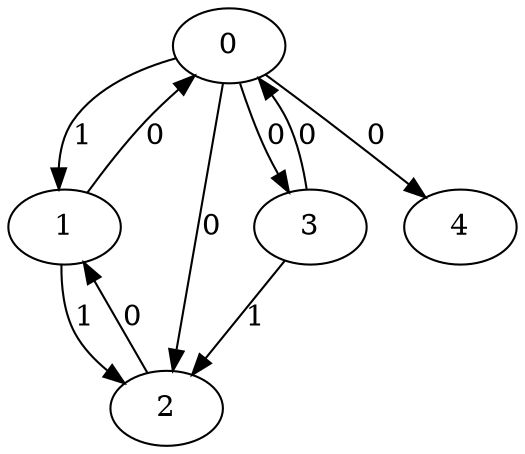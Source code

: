 // Source:1850 Canonical: -1 1 0 0 0 0 -1 1 -1 -1 -1 0 -1 -1 -1 0 -1 1 -1 -1 -1 -1 -1 -1 -1
digraph HRA_from_1850_graph_000 {
  0 -> 1 [label="1"];
  0 -> 2 [label="0"];
  0 -> 3 [label="0"];
  1 -> 0 [label="0"];
  1 -> 2 [label="1"];
  2 -> 1 [label="0"];
  3 -> 0 [label="0"];
  3 -> 2 [label="1"];
  0 -> 4 [label="0"];
}

// Source:1850 Canonical: -1 1 0 0 0 0 -1 1 -1 -1 -1 0 -1 -1 -1 0 -1 1 -1 -1 0 -1 -1 -1 -1
digraph HRA_from_1850_graph_001 {
  0 -> 1 [label="1"];
  0 -> 2 [label="0"];
  0 -> 3 [label="0"];
  1 -> 0 [label="0"];
  1 -> 2 [label="1"];
  2 -> 1 [label="0"];
  3 -> 0 [label="0"];
  3 -> 2 [label="1"];
  0 -> 4 [label="0"];
  4 -> 0 [label="0"];
}

// Source:1850 Canonical: -1 1 0 0 -1 0 -1 1 -1 0 -1 0 -1 -1 -1 0 -1 1 -1 -1 -1 -1 -1 -1 -1
digraph HRA_from_1850_graph_002 {
  0 -> 1 [label="1"];
  0 -> 2 [label="0"];
  0 -> 3 [label="0"];
  1 -> 0 [label="0"];
  1 -> 2 [label="1"];
  2 -> 1 [label="0"];
  3 -> 0 [label="0"];
  3 -> 2 [label="1"];
  1 -> 4 [label="0"];
}

// Source:1850 Canonical: -1 1 0 0 0 0 -1 1 -1 0 -1 0 -1 -1 -1 0 -1 1 -1 -1 -1 -1 -1 -1 -1
digraph HRA_from_1850_graph_003 {
  0 -> 1 [label="1"];
  0 -> 2 [label="0"];
  0 -> 3 [label="0"];
  1 -> 0 [label="0"];
  1 -> 2 [label="1"];
  2 -> 1 [label="0"];
  3 -> 0 [label="0"];
  3 -> 2 [label="1"];
  0 -> 4 [label="0"];
  1 -> 4 [label="0"];
}

// Source:1850 Canonical: -1 1 0 0 -1 0 -1 1 -1 0 -1 0 -1 -1 -1 0 -1 1 -1 -1 0 -1 -1 -1 -1
digraph HRA_from_1850_graph_004 {
  0 -> 1 [label="1"];
  0 -> 2 [label="0"];
  0 -> 3 [label="0"];
  1 -> 0 [label="0"];
  1 -> 2 [label="1"];
  2 -> 1 [label="0"];
  3 -> 0 [label="0"];
  3 -> 2 [label="1"];
  4 -> 0 [label="0"];
  1 -> 4 [label="0"];
}

// Source:1850 Canonical: -1 1 0 0 0 0 -1 1 -1 0 -1 0 -1 -1 -1 0 -1 1 -1 -1 0 -1 -1 -1 -1
digraph HRA_from_1850_graph_005 {
  0 -> 1 [label="1"];
  0 -> 2 [label="0"];
  0 -> 3 [label="0"];
  1 -> 0 [label="0"];
  1 -> 2 [label="1"];
  2 -> 1 [label="0"];
  3 -> 0 [label="0"];
  3 -> 2 [label="1"];
  0 -> 4 [label="0"];
  4 -> 0 [label="0"];
  1 -> 4 [label="0"];
}

// Source:1850 Canonical: -1 1 0 0 0 0 -1 1 -1 -1 -1 0 -1 -1 -1 0 -1 1 -1 -1 -1 0 -1 -1 -1
digraph HRA_from_1850_graph_006 {
  0 -> 1 [label="1"];
  0 -> 2 [label="0"];
  0 -> 3 [label="0"];
  1 -> 0 [label="0"];
  1 -> 2 [label="1"];
  2 -> 1 [label="0"];
  3 -> 0 [label="0"];
  3 -> 2 [label="1"];
  0 -> 4 [label="0"];
  4 -> 1 [label="0"];
}

// Source:1850 Canonical: -1 1 0 0 0 0 -1 1 -1 -1 -1 0 -1 -1 -1 0 -1 1 -1 -1 0 0 -1 -1 -1
digraph HRA_from_1850_graph_007 {
  0 -> 1 [label="1"];
  0 -> 2 [label="0"];
  0 -> 3 [label="0"];
  1 -> 0 [label="0"];
  1 -> 2 [label="1"];
  2 -> 1 [label="0"];
  3 -> 0 [label="0"];
  3 -> 2 [label="1"];
  0 -> 4 [label="0"];
  4 -> 0 [label="0"];
  4 -> 1 [label="0"];
}

// Source:1850 Canonical: -1 1 0 0 -1 0 -1 1 -1 0 -1 0 -1 -1 -1 0 -1 1 -1 -1 -1 0 -1 -1 -1
digraph HRA_from_1850_graph_008 {
  0 -> 1 [label="1"];
  0 -> 2 [label="0"];
  0 -> 3 [label="0"];
  1 -> 0 [label="0"];
  1 -> 2 [label="1"];
  2 -> 1 [label="0"];
  3 -> 0 [label="0"];
  3 -> 2 [label="1"];
  1 -> 4 [label="0"];
  4 -> 1 [label="0"];
}

// Source:1850 Canonical: -1 1 0 0 0 0 -1 1 -1 0 -1 0 -1 -1 -1 0 -1 1 -1 -1 -1 0 -1 -1 -1
digraph HRA_from_1850_graph_009 {
  0 -> 1 [label="1"];
  0 -> 2 [label="0"];
  0 -> 3 [label="0"];
  1 -> 0 [label="0"];
  1 -> 2 [label="1"];
  2 -> 1 [label="0"];
  3 -> 0 [label="0"];
  3 -> 2 [label="1"];
  0 -> 4 [label="0"];
  1 -> 4 [label="0"];
  4 -> 1 [label="0"];
}

// Source:1850 Canonical: -1 1 0 0 -1 0 -1 1 -1 0 -1 0 -1 -1 -1 0 -1 1 -1 -1 0 0 -1 -1 -1
digraph HRA_from_1850_graph_010 {
  0 -> 1 [label="1"];
  0 -> 2 [label="0"];
  0 -> 3 [label="0"];
  1 -> 0 [label="0"];
  1 -> 2 [label="1"];
  2 -> 1 [label="0"];
  3 -> 0 [label="0"];
  3 -> 2 [label="1"];
  4 -> 0 [label="0"];
  1 -> 4 [label="0"];
  4 -> 1 [label="0"];
}

// Source:1850 Canonical: -1 1 0 0 0 0 -1 1 -1 0 -1 0 -1 -1 -1 0 -1 1 -1 -1 0 0 -1 -1 -1
digraph HRA_from_1850_graph_011 {
  0 -> 1 [label="1"];
  0 -> 2 [label="0"];
  0 -> 3 [label="0"];
  1 -> 0 [label="0"];
  1 -> 2 [label="1"];
  2 -> 1 [label="0"];
  3 -> 0 [label="0"];
  3 -> 2 [label="1"];
  0 -> 4 [label="0"];
  4 -> 0 [label="0"];
  1 -> 4 [label="0"];
  4 -> 1 [label="0"];
}

// Source:1850 Canonical: -1 1 0 0 -1 0 -1 1 -1 -1 -1 0 -1 -1 0 0 -1 1 -1 -1 -1 -1 -1 -1 -1
digraph HRA_from_1850_graph_012 {
  0 -> 1 [label="1"];
  0 -> 2 [label="0"];
  0 -> 3 [label="0"];
  1 -> 0 [label="0"];
  1 -> 2 [label="1"];
  2 -> 1 [label="0"];
  3 -> 0 [label="0"];
  3 -> 2 [label="1"];
  2 -> 4 [label="0"];
}

// Source:1850 Canonical: -1 1 0 0 0 0 -1 1 -1 -1 -1 0 -1 -1 0 0 -1 1 -1 -1 -1 -1 -1 -1 -1
digraph HRA_from_1850_graph_013 {
  0 -> 1 [label="1"];
  0 -> 2 [label="0"];
  0 -> 3 [label="0"];
  1 -> 0 [label="0"];
  1 -> 2 [label="1"];
  2 -> 1 [label="0"];
  3 -> 0 [label="0"];
  3 -> 2 [label="1"];
  0 -> 4 [label="0"];
  2 -> 4 [label="0"];
}

// Source:1850 Canonical: -1 1 0 0 -1 0 -1 1 -1 -1 -1 0 -1 -1 0 0 -1 1 -1 -1 0 -1 -1 -1 -1
digraph HRA_from_1850_graph_014 {
  0 -> 1 [label="1"];
  0 -> 2 [label="0"];
  0 -> 3 [label="0"];
  1 -> 0 [label="0"];
  1 -> 2 [label="1"];
  2 -> 1 [label="0"];
  3 -> 0 [label="0"];
  3 -> 2 [label="1"];
  4 -> 0 [label="0"];
  2 -> 4 [label="0"];
}

// Source:1850 Canonical: -1 1 0 0 0 0 -1 1 -1 -1 -1 0 -1 -1 0 0 -1 1 -1 -1 0 -1 -1 -1 -1
digraph HRA_from_1850_graph_015 {
  0 -> 1 [label="1"];
  0 -> 2 [label="0"];
  0 -> 3 [label="0"];
  1 -> 0 [label="0"];
  1 -> 2 [label="1"];
  2 -> 1 [label="0"];
  3 -> 0 [label="0"];
  3 -> 2 [label="1"];
  0 -> 4 [label="0"];
  4 -> 0 [label="0"];
  2 -> 4 [label="0"];
}

// Source:1850 Canonical: -1 1 0 0 -1 0 -1 1 -1 0 -1 0 -1 -1 0 0 -1 1 -1 -1 -1 -1 -1 -1 -1
digraph HRA_from_1850_graph_016 {
  0 -> 1 [label="1"];
  0 -> 2 [label="0"];
  0 -> 3 [label="0"];
  1 -> 0 [label="0"];
  1 -> 2 [label="1"];
  2 -> 1 [label="0"];
  3 -> 0 [label="0"];
  3 -> 2 [label="1"];
  1 -> 4 [label="0"];
  2 -> 4 [label="0"];
}

// Source:1850 Canonical: -1 1 0 0 0 0 -1 1 -1 0 -1 0 -1 -1 0 0 -1 1 -1 -1 -1 -1 -1 -1 -1
digraph HRA_from_1850_graph_017 {
  0 -> 1 [label="1"];
  0 -> 2 [label="0"];
  0 -> 3 [label="0"];
  1 -> 0 [label="0"];
  1 -> 2 [label="1"];
  2 -> 1 [label="0"];
  3 -> 0 [label="0"];
  3 -> 2 [label="1"];
  0 -> 4 [label="0"];
  1 -> 4 [label="0"];
  2 -> 4 [label="0"];
}

// Source:1850 Canonical: -1 1 0 0 -1 0 -1 1 -1 0 -1 0 -1 -1 0 0 -1 1 -1 -1 0 -1 -1 -1 -1
digraph HRA_from_1850_graph_018 {
  0 -> 1 [label="1"];
  0 -> 2 [label="0"];
  0 -> 3 [label="0"];
  1 -> 0 [label="0"];
  1 -> 2 [label="1"];
  2 -> 1 [label="0"];
  3 -> 0 [label="0"];
  3 -> 2 [label="1"];
  4 -> 0 [label="0"];
  1 -> 4 [label="0"];
  2 -> 4 [label="0"];
}

// Source:1850 Canonical: -1 1 0 0 0 0 -1 1 -1 0 -1 0 -1 -1 0 0 -1 1 -1 -1 0 -1 -1 -1 -1
digraph HRA_from_1850_graph_019 {
  0 -> 1 [label="1"];
  0 -> 2 [label="0"];
  0 -> 3 [label="0"];
  1 -> 0 [label="0"];
  1 -> 2 [label="1"];
  2 -> 1 [label="0"];
  3 -> 0 [label="0"];
  3 -> 2 [label="1"];
  0 -> 4 [label="0"];
  4 -> 0 [label="0"];
  1 -> 4 [label="0"];
  2 -> 4 [label="0"];
}

// Source:1850 Canonical: -1 1 0 0 -1 0 -1 1 -1 -1 -1 0 -1 -1 0 0 -1 1 -1 -1 -1 0 -1 -1 -1
digraph HRA_from_1850_graph_020 {
  0 -> 1 [label="1"];
  0 -> 2 [label="0"];
  0 -> 3 [label="0"];
  1 -> 0 [label="0"];
  1 -> 2 [label="1"];
  2 -> 1 [label="0"];
  3 -> 0 [label="0"];
  3 -> 2 [label="1"];
  4 -> 1 [label="0"];
  2 -> 4 [label="0"];
}

// Source:1850 Canonical: -1 1 0 0 0 0 -1 1 -1 -1 -1 0 -1 -1 0 0 -1 1 -1 -1 -1 0 -1 -1 -1
digraph HRA_from_1850_graph_021 {
  0 -> 1 [label="1"];
  0 -> 2 [label="0"];
  0 -> 3 [label="0"];
  1 -> 0 [label="0"];
  1 -> 2 [label="1"];
  2 -> 1 [label="0"];
  3 -> 0 [label="0"];
  3 -> 2 [label="1"];
  0 -> 4 [label="0"];
  4 -> 1 [label="0"];
  2 -> 4 [label="0"];
}

// Source:1850 Canonical: -1 1 0 0 -1 0 -1 1 -1 -1 -1 0 -1 -1 0 0 -1 1 -1 -1 0 0 -1 -1 -1
digraph HRA_from_1850_graph_022 {
  0 -> 1 [label="1"];
  0 -> 2 [label="0"];
  0 -> 3 [label="0"];
  1 -> 0 [label="0"];
  1 -> 2 [label="1"];
  2 -> 1 [label="0"];
  3 -> 0 [label="0"];
  3 -> 2 [label="1"];
  4 -> 0 [label="0"];
  4 -> 1 [label="0"];
  2 -> 4 [label="0"];
}

// Source:1850 Canonical: -1 1 0 0 0 0 -1 1 -1 -1 -1 0 -1 -1 0 0 -1 1 -1 -1 0 0 -1 -1 -1
digraph HRA_from_1850_graph_023 {
  0 -> 1 [label="1"];
  0 -> 2 [label="0"];
  0 -> 3 [label="0"];
  1 -> 0 [label="0"];
  1 -> 2 [label="1"];
  2 -> 1 [label="0"];
  3 -> 0 [label="0"];
  3 -> 2 [label="1"];
  0 -> 4 [label="0"];
  4 -> 0 [label="0"];
  4 -> 1 [label="0"];
  2 -> 4 [label="0"];
}

// Source:1850 Canonical: -1 1 0 0 -1 0 -1 1 -1 0 -1 0 -1 -1 0 0 -1 1 -1 -1 -1 0 -1 -1 -1
digraph HRA_from_1850_graph_024 {
  0 -> 1 [label="1"];
  0 -> 2 [label="0"];
  0 -> 3 [label="0"];
  1 -> 0 [label="0"];
  1 -> 2 [label="1"];
  2 -> 1 [label="0"];
  3 -> 0 [label="0"];
  3 -> 2 [label="1"];
  1 -> 4 [label="0"];
  4 -> 1 [label="0"];
  2 -> 4 [label="0"];
}

// Source:1850 Canonical: -1 1 0 0 0 0 -1 1 -1 0 -1 0 -1 -1 0 0 -1 1 -1 -1 -1 0 -1 -1 -1
digraph HRA_from_1850_graph_025 {
  0 -> 1 [label="1"];
  0 -> 2 [label="0"];
  0 -> 3 [label="0"];
  1 -> 0 [label="0"];
  1 -> 2 [label="1"];
  2 -> 1 [label="0"];
  3 -> 0 [label="0"];
  3 -> 2 [label="1"];
  0 -> 4 [label="0"];
  1 -> 4 [label="0"];
  4 -> 1 [label="0"];
  2 -> 4 [label="0"];
}

// Source:1850 Canonical: -1 1 0 0 -1 0 -1 1 -1 0 -1 0 -1 -1 0 0 -1 1 -1 -1 0 0 -1 -1 -1
digraph HRA_from_1850_graph_026 {
  0 -> 1 [label="1"];
  0 -> 2 [label="0"];
  0 -> 3 [label="0"];
  1 -> 0 [label="0"];
  1 -> 2 [label="1"];
  2 -> 1 [label="0"];
  3 -> 0 [label="0"];
  3 -> 2 [label="1"];
  4 -> 0 [label="0"];
  1 -> 4 [label="0"];
  4 -> 1 [label="0"];
  2 -> 4 [label="0"];
}

// Source:1850 Canonical: -1 1 0 0 0 0 -1 1 -1 0 -1 0 -1 -1 0 0 -1 1 -1 -1 0 0 -1 -1 -1
digraph HRA_from_1850_graph_027 {
  0 -> 1 [label="1"];
  0 -> 2 [label="0"];
  0 -> 3 [label="0"];
  1 -> 0 [label="0"];
  1 -> 2 [label="1"];
  2 -> 1 [label="0"];
  3 -> 0 [label="0"];
  3 -> 2 [label="1"];
  0 -> 4 [label="0"];
  4 -> 0 [label="0"];
  1 -> 4 [label="0"];
  4 -> 1 [label="0"];
  2 -> 4 [label="0"];
}

// Source:1850 Canonical: -1 1 0 0 0 0 -1 1 -1 -1 -1 0 -1 -1 -1 0 -1 1 -1 -1 -1 -1 0 -1 -1
digraph HRA_from_1850_graph_028 {
  0 -> 1 [label="1"];
  0 -> 2 [label="0"];
  0 -> 3 [label="0"];
  1 -> 0 [label="0"];
  1 -> 2 [label="1"];
  2 -> 1 [label="0"];
  3 -> 0 [label="0"];
  3 -> 2 [label="1"];
  0 -> 4 [label="0"];
  4 -> 2 [label="0"];
}

// Source:1850 Canonical: -1 1 0 0 0 0 -1 1 -1 -1 -1 0 -1 -1 -1 0 -1 1 -1 -1 0 -1 0 -1 -1
digraph HRA_from_1850_graph_029 {
  0 -> 1 [label="1"];
  0 -> 2 [label="0"];
  0 -> 3 [label="0"];
  1 -> 0 [label="0"];
  1 -> 2 [label="1"];
  2 -> 1 [label="0"];
  3 -> 0 [label="0"];
  3 -> 2 [label="1"];
  0 -> 4 [label="0"];
  4 -> 0 [label="0"];
  4 -> 2 [label="0"];
}

// Source:1850 Canonical: -1 1 0 0 -1 0 -1 1 -1 0 -1 0 -1 -1 -1 0 -1 1 -1 -1 -1 -1 0 -1 -1
digraph HRA_from_1850_graph_030 {
  0 -> 1 [label="1"];
  0 -> 2 [label="0"];
  0 -> 3 [label="0"];
  1 -> 0 [label="0"];
  1 -> 2 [label="1"];
  2 -> 1 [label="0"];
  3 -> 0 [label="0"];
  3 -> 2 [label="1"];
  1 -> 4 [label="0"];
  4 -> 2 [label="0"];
}

// Source:1850 Canonical: -1 1 0 0 0 0 -1 1 -1 0 -1 0 -1 -1 -1 0 -1 1 -1 -1 -1 -1 0 -1 -1
digraph HRA_from_1850_graph_031 {
  0 -> 1 [label="1"];
  0 -> 2 [label="0"];
  0 -> 3 [label="0"];
  1 -> 0 [label="0"];
  1 -> 2 [label="1"];
  2 -> 1 [label="0"];
  3 -> 0 [label="0"];
  3 -> 2 [label="1"];
  0 -> 4 [label="0"];
  1 -> 4 [label="0"];
  4 -> 2 [label="0"];
}

// Source:1850 Canonical: -1 1 0 0 -1 0 -1 1 -1 0 -1 0 -1 -1 -1 0 -1 1 -1 -1 0 -1 0 -1 -1
digraph HRA_from_1850_graph_032 {
  0 -> 1 [label="1"];
  0 -> 2 [label="0"];
  0 -> 3 [label="0"];
  1 -> 0 [label="0"];
  1 -> 2 [label="1"];
  2 -> 1 [label="0"];
  3 -> 0 [label="0"];
  3 -> 2 [label="1"];
  4 -> 0 [label="0"];
  1 -> 4 [label="0"];
  4 -> 2 [label="0"];
}

// Source:1850 Canonical: -1 1 0 0 0 0 -1 1 -1 0 -1 0 -1 -1 -1 0 -1 1 -1 -1 0 -1 0 -1 -1
digraph HRA_from_1850_graph_033 {
  0 -> 1 [label="1"];
  0 -> 2 [label="0"];
  0 -> 3 [label="0"];
  1 -> 0 [label="0"];
  1 -> 2 [label="1"];
  2 -> 1 [label="0"];
  3 -> 0 [label="0"];
  3 -> 2 [label="1"];
  0 -> 4 [label="0"];
  4 -> 0 [label="0"];
  1 -> 4 [label="0"];
  4 -> 2 [label="0"];
}

// Source:1850 Canonical: -1 1 0 0 0 0 -1 1 -1 -1 -1 0 -1 -1 -1 0 -1 1 -1 -1 -1 0 0 -1 -1
digraph HRA_from_1850_graph_034 {
  0 -> 1 [label="1"];
  0 -> 2 [label="0"];
  0 -> 3 [label="0"];
  1 -> 0 [label="0"];
  1 -> 2 [label="1"];
  2 -> 1 [label="0"];
  3 -> 0 [label="0"];
  3 -> 2 [label="1"];
  0 -> 4 [label="0"];
  4 -> 1 [label="0"];
  4 -> 2 [label="0"];
}

// Source:1850 Canonical: -1 1 0 0 0 0 -1 1 -1 -1 -1 0 -1 -1 -1 0 -1 1 -1 -1 0 0 0 -1 -1
digraph HRA_from_1850_graph_035 {
  0 -> 1 [label="1"];
  0 -> 2 [label="0"];
  0 -> 3 [label="0"];
  1 -> 0 [label="0"];
  1 -> 2 [label="1"];
  2 -> 1 [label="0"];
  3 -> 0 [label="0"];
  3 -> 2 [label="1"];
  0 -> 4 [label="0"];
  4 -> 0 [label="0"];
  4 -> 1 [label="0"];
  4 -> 2 [label="0"];
}

// Source:1850 Canonical: -1 1 0 0 -1 0 -1 1 -1 0 -1 0 -1 -1 -1 0 -1 1 -1 -1 -1 0 0 -1 -1
digraph HRA_from_1850_graph_036 {
  0 -> 1 [label="1"];
  0 -> 2 [label="0"];
  0 -> 3 [label="0"];
  1 -> 0 [label="0"];
  1 -> 2 [label="1"];
  2 -> 1 [label="0"];
  3 -> 0 [label="0"];
  3 -> 2 [label="1"];
  1 -> 4 [label="0"];
  4 -> 1 [label="0"];
  4 -> 2 [label="0"];
}

// Source:1850 Canonical: -1 1 0 0 0 0 -1 1 -1 0 -1 0 -1 -1 -1 0 -1 1 -1 -1 -1 0 0 -1 -1
digraph HRA_from_1850_graph_037 {
  0 -> 1 [label="1"];
  0 -> 2 [label="0"];
  0 -> 3 [label="0"];
  1 -> 0 [label="0"];
  1 -> 2 [label="1"];
  2 -> 1 [label="0"];
  3 -> 0 [label="0"];
  3 -> 2 [label="1"];
  0 -> 4 [label="0"];
  1 -> 4 [label="0"];
  4 -> 1 [label="0"];
  4 -> 2 [label="0"];
}

// Source:1850 Canonical: -1 1 0 0 -1 0 -1 1 -1 0 -1 0 -1 -1 -1 0 -1 1 -1 -1 0 0 0 -1 -1
digraph HRA_from_1850_graph_038 {
  0 -> 1 [label="1"];
  0 -> 2 [label="0"];
  0 -> 3 [label="0"];
  1 -> 0 [label="0"];
  1 -> 2 [label="1"];
  2 -> 1 [label="0"];
  3 -> 0 [label="0"];
  3 -> 2 [label="1"];
  4 -> 0 [label="0"];
  1 -> 4 [label="0"];
  4 -> 1 [label="0"];
  4 -> 2 [label="0"];
}

// Source:1850 Canonical: -1 1 0 0 0 0 -1 1 -1 0 -1 0 -1 -1 -1 0 -1 1 -1 -1 0 0 0 -1 -1
digraph HRA_from_1850_graph_039 {
  0 -> 1 [label="1"];
  0 -> 2 [label="0"];
  0 -> 3 [label="0"];
  1 -> 0 [label="0"];
  1 -> 2 [label="1"];
  2 -> 1 [label="0"];
  3 -> 0 [label="0"];
  3 -> 2 [label="1"];
  0 -> 4 [label="0"];
  4 -> 0 [label="0"];
  1 -> 4 [label="0"];
  4 -> 1 [label="0"];
  4 -> 2 [label="0"];
}

// Source:1850 Canonical: -1 1 0 0 -1 0 -1 1 -1 -1 -1 0 -1 -1 0 0 -1 1 -1 -1 -1 -1 0 -1 -1
digraph HRA_from_1850_graph_040 {
  0 -> 1 [label="1"];
  0 -> 2 [label="0"];
  0 -> 3 [label="0"];
  1 -> 0 [label="0"];
  1 -> 2 [label="1"];
  2 -> 1 [label="0"];
  3 -> 0 [label="0"];
  3 -> 2 [label="1"];
  2 -> 4 [label="0"];
  4 -> 2 [label="0"];
}

// Source:1850 Canonical: -1 1 0 0 0 0 -1 1 -1 -1 -1 0 -1 -1 0 0 -1 1 -1 -1 -1 -1 0 -1 -1
digraph HRA_from_1850_graph_041 {
  0 -> 1 [label="1"];
  0 -> 2 [label="0"];
  0 -> 3 [label="0"];
  1 -> 0 [label="0"];
  1 -> 2 [label="1"];
  2 -> 1 [label="0"];
  3 -> 0 [label="0"];
  3 -> 2 [label="1"];
  0 -> 4 [label="0"];
  2 -> 4 [label="0"];
  4 -> 2 [label="0"];
}

// Source:1850 Canonical: -1 1 0 0 -1 0 -1 1 -1 -1 -1 0 -1 -1 0 0 -1 1 -1 -1 0 -1 0 -1 -1
digraph HRA_from_1850_graph_042 {
  0 -> 1 [label="1"];
  0 -> 2 [label="0"];
  0 -> 3 [label="0"];
  1 -> 0 [label="0"];
  1 -> 2 [label="1"];
  2 -> 1 [label="0"];
  3 -> 0 [label="0"];
  3 -> 2 [label="1"];
  4 -> 0 [label="0"];
  2 -> 4 [label="0"];
  4 -> 2 [label="0"];
}

// Source:1850 Canonical: -1 1 0 0 0 0 -1 1 -1 -1 -1 0 -1 -1 0 0 -1 1 -1 -1 0 -1 0 -1 -1
digraph HRA_from_1850_graph_043 {
  0 -> 1 [label="1"];
  0 -> 2 [label="0"];
  0 -> 3 [label="0"];
  1 -> 0 [label="0"];
  1 -> 2 [label="1"];
  2 -> 1 [label="0"];
  3 -> 0 [label="0"];
  3 -> 2 [label="1"];
  0 -> 4 [label="0"];
  4 -> 0 [label="0"];
  2 -> 4 [label="0"];
  4 -> 2 [label="0"];
}

// Source:1850 Canonical: -1 1 0 0 -1 0 -1 1 -1 0 -1 0 -1 -1 0 0 -1 1 -1 -1 -1 -1 0 -1 -1
digraph HRA_from_1850_graph_044 {
  0 -> 1 [label="1"];
  0 -> 2 [label="0"];
  0 -> 3 [label="0"];
  1 -> 0 [label="0"];
  1 -> 2 [label="1"];
  2 -> 1 [label="0"];
  3 -> 0 [label="0"];
  3 -> 2 [label="1"];
  1 -> 4 [label="0"];
  2 -> 4 [label="0"];
  4 -> 2 [label="0"];
}

// Source:1850 Canonical: -1 1 0 0 0 0 -1 1 -1 0 -1 0 -1 -1 0 0 -1 1 -1 -1 -1 -1 0 -1 -1
digraph HRA_from_1850_graph_045 {
  0 -> 1 [label="1"];
  0 -> 2 [label="0"];
  0 -> 3 [label="0"];
  1 -> 0 [label="0"];
  1 -> 2 [label="1"];
  2 -> 1 [label="0"];
  3 -> 0 [label="0"];
  3 -> 2 [label="1"];
  0 -> 4 [label="0"];
  1 -> 4 [label="0"];
  2 -> 4 [label="0"];
  4 -> 2 [label="0"];
}

// Source:1850 Canonical: -1 1 0 0 -1 0 -1 1 -1 0 -1 0 -1 -1 0 0 -1 1 -1 -1 0 -1 0 -1 -1
digraph HRA_from_1850_graph_046 {
  0 -> 1 [label="1"];
  0 -> 2 [label="0"];
  0 -> 3 [label="0"];
  1 -> 0 [label="0"];
  1 -> 2 [label="1"];
  2 -> 1 [label="0"];
  3 -> 0 [label="0"];
  3 -> 2 [label="1"];
  4 -> 0 [label="0"];
  1 -> 4 [label="0"];
  2 -> 4 [label="0"];
  4 -> 2 [label="0"];
}

// Source:1850 Canonical: -1 1 0 0 0 0 -1 1 -1 0 -1 0 -1 -1 0 0 -1 1 -1 -1 0 -1 0 -1 -1
digraph HRA_from_1850_graph_047 {
  0 -> 1 [label="1"];
  0 -> 2 [label="0"];
  0 -> 3 [label="0"];
  1 -> 0 [label="0"];
  1 -> 2 [label="1"];
  2 -> 1 [label="0"];
  3 -> 0 [label="0"];
  3 -> 2 [label="1"];
  0 -> 4 [label="0"];
  4 -> 0 [label="0"];
  1 -> 4 [label="0"];
  2 -> 4 [label="0"];
  4 -> 2 [label="0"];
}

// Source:1850 Canonical: -1 1 0 0 -1 0 -1 1 -1 -1 -1 0 -1 -1 0 0 -1 1 -1 -1 -1 0 0 -1 -1
digraph HRA_from_1850_graph_048 {
  0 -> 1 [label="1"];
  0 -> 2 [label="0"];
  0 -> 3 [label="0"];
  1 -> 0 [label="0"];
  1 -> 2 [label="1"];
  2 -> 1 [label="0"];
  3 -> 0 [label="0"];
  3 -> 2 [label="1"];
  4 -> 1 [label="0"];
  2 -> 4 [label="0"];
  4 -> 2 [label="0"];
}

// Source:1850 Canonical: -1 1 0 0 0 0 -1 1 -1 -1 -1 0 -1 -1 0 0 -1 1 -1 -1 -1 0 0 -1 -1
digraph HRA_from_1850_graph_049 {
  0 -> 1 [label="1"];
  0 -> 2 [label="0"];
  0 -> 3 [label="0"];
  1 -> 0 [label="0"];
  1 -> 2 [label="1"];
  2 -> 1 [label="0"];
  3 -> 0 [label="0"];
  3 -> 2 [label="1"];
  0 -> 4 [label="0"];
  4 -> 1 [label="0"];
  2 -> 4 [label="0"];
  4 -> 2 [label="0"];
}

// Source:1850 Canonical: -1 1 0 0 -1 0 -1 1 -1 -1 -1 0 -1 -1 0 0 -1 1 -1 -1 0 0 0 -1 -1
digraph HRA_from_1850_graph_050 {
  0 -> 1 [label="1"];
  0 -> 2 [label="0"];
  0 -> 3 [label="0"];
  1 -> 0 [label="0"];
  1 -> 2 [label="1"];
  2 -> 1 [label="0"];
  3 -> 0 [label="0"];
  3 -> 2 [label="1"];
  4 -> 0 [label="0"];
  4 -> 1 [label="0"];
  2 -> 4 [label="0"];
  4 -> 2 [label="0"];
}

// Source:1850 Canonical: -1 1 0 0 0 0 -1 1 -1 -1 -1 0 -1 -1 0 0 -1 1 -1 -1 0 0 0 -1 -1
digraph HRA_from_1850_graph_051 {
  0 -> 1 [label="1"];
  0 -> 2 [label="0"];
  0 -> 3 [label="0"];
  1 -> 0 [label="0"];
  1 -> 2 [label="1"];
  2 -> 1 [label="0"];
  3 -> 0 [label="0"];
  3 -> 2 [label="1"];
  0 -> 4 [label="0"];
  4 -> 0 [label="0"];
  4 -> 1 [label="0"];
  2 -> 4 [label="0"];
  4 -> 2 [label="0"];
}

// Source:1850 Canonical: -1 1 0 0 -1 0 -1 1 -1 0 -1 0 -1 -1 0 0 -1 1 -1 -1 -1 0 0 -1 -1
digraph HRA_from_1850_graph_052 {
  0 -> 1 [label="1"];
  0 -> 2 [label="0"];
  0 -> 3 [label="0"];
  1 -> 0 [label="0"];
  1 -> 2 [label="1"];
  2 -> 1 [label="0"];
  3 -> 0 [label="0"];
  3 -> 2 [label="1"];
  1 -> 4 [label="0"];
  4 -> 1 [label="0"];
  2 -> 4 [label="0"];
  4 -> 2 [label="0"];
}

// Source:1850 Canonical: -1 1 0 0 0 0 -1 1 -1 0 -1 0 -1 -1 0 0 -1 1 -1 -1 -1 0 0 -1 -1
digraph HRA_from_1850_graph_053 {
  0 -> 1 [label="1"];
  0 -> 2 [label="0"];
  0 -> 3 [label="0"];
  1 -> 0 [label="0"];
  1 -> 2 [label="1"];
  2 -> 1 [label="0"];
  3 -> 0 [label="0"];
  3 -> 2 [label="1"];
  0 -> 4 [label="0"];
  1 -> 4 [label="0"];
  4 -> 1 [label="0"];
  2 -> 4 [label="0"];
  4 -> 2 [label="0"];
}

// Source:1850 Canonical: -1 1 0 0 -1 0 -1 1 -1 0 -1 0 -1 -1 0 0 -1 1 -1 -1 0 0 0 -1 -1
digraph HRA_from_1850_graph_054 {
  0 -> 1 [label="1"];
  0 -> 2 [label="0"];
  0 -> 3 [label="0"];
  1 -> 0 [label="0"];
  1 -> 2 [label="1"];
  2 -> 1 [label="0"];
  3 -> 0 [label="0"];
  3 -> 2 [label="1"];
  4 -> 0 [label="0"];
  1 -> 4 [label="0"];
  4 -> 1 [label="0"];
  2 -> 4 [label="0"];
  4 -> 2 [label="0"];
}

// Source:1850 Canonical: -1 1 0 0 0 0 -1 1 -1 0 -1 0 -1 -1 0 0 -1 1 -1 -1 0 0 0 -1 -1
digraph HRA_from_1850_graph_055 {
  0 -> 1 [label="1"];
  0 -> 2 [label="0"];
  0 -> 3 [label="0"];
  1 -> 0 [label="0"];
  1 -> 2 [label="1"];
  2 -> 1 [label="0"];
  3 -> 0 [label="0"];
  3 -> 2 [label="1"];
  0 -> 4 [label="0"];
  4 -> 0 [label="0"];
  1 -> 4 [label="0"];
  4 -> 1 [label="0"];
  2 -> 4 [label="0"];
  4 -> 2 [label="0"];
}

// Source:1850 Canonical: -1 1 0 0 -1 0 -1 1 -1 -1 -1 0 -1 -1 -1 0 -1 1 -1 0 -1 -1 -1 -1 -1
digraph HRA_from_1850_graph_056 {
  0 -> 1 [label="1"];
  0 -> 2 [label="0"];
  0 -> 3 [label="0"];
  1 -> 0 [label="0"];
  1 -> 2 [label="1"];
  2 -> 1 [label="0"];
  3 -> 0 [label="0"];
  3 -> 2 [label="1"];
  3 -> 4 [label="0"];
}

// Source:1850 Canonical: -1 1 0 0 0 0 -1 1 -1 -1 -1 0 -1 -1 -1 0 -1 1 -1 0 -1 -1 -1 -1 -1
digraph HRA_from_1850_graph_057 {
  0 -> 1 [label="1"];
  0 -> 2 [label="0"];
  0 -> 3 [label="0"];
  1 -> 0 [label="0"];
  1 -> 2 [label="1"];
  2 -> 1 [label="0"];
  3 -> 0 [label="0"];
  3 -> 2 [label="1"];
  0 -> 4 [label="0"];
  3 -> 4 [label="0"];
}

// Source:1850 Canonical: -1 1 0 0 -1 0 -1 1 -1 -1 -1 0 -1 -1 -1 0 -1 1 -1 0 0 -1 -1 -1 -1
digraph HRA_from_1850_graph_058 {
  0 -> 1 [label="1"];
  0 -> 2 [label="0"];
  0 -> 3 [label="0"];
  1 -> 0 [label="0"];
  1 -> 2 [label="1"];
  2 -> 1 [label="0"];
  3 -> 0 [label="0"];
  3 -> 2 [label="1"];
  4 -> 0 [label="0"];
  3 -> 4 [label="0"];
}

// Source:1850 Canonical: -1 1 0 0 0 0 -1 1 -1 -1 -1 0 -1 -1 -1 0 -1 1 -1 0 0 -1 -1 -1 -1
digraph HRA_from_1850_graph_059 {
  0 -> 1 [label="1"];
  0 -> 2 [label="0"];
  0 -> 3 [label="0"];
  1 -> 0 [label="0"];
  1 -> 2 [label="1"];
  2 -> 1 [label="0"];
  3 -> 0 [label="0"];
  3 -> 2 [label="1"];
  0 -> 4 [label="0"];
  4 -> 0 [label="0"];
  3 -> 4 [label="0"];
}

// Source:1850 Canonical: -1 1 0 0 -1 0 -1 1 -1 0 -1 0 -1 -1 -1 0 -1 1 -1 0 -1 -1 -1 -1 -1
digraph HRA_from_1850_graph_060 {
  0 -> 1 [label="1"];
  0 -> 2 [label="0"];
  0 -> 3 [label="0"];
  1 -> 0 [label="0"];
  1 -> 2 [label="1"];
  2 -> 1 [label="0"];
  3 -> 0 [label="0"];
  3 -> 2 [label="1"];
  1 -> 4 [label="0"];
  3 -> 4 [label="0"];
}

// Source:1850 Canonical: -1 1 0 0 0 0 -1 1 -1 0 -1 0 -1 -1 -1 0 -1 1 -1 0 -1 -1 -1 -1 -1
digraph HRA_from_1850_graph_061 {
  0 -> 1 [label="1"];
  0 -> 2 [label="0"];
  0 -> 3 [label="0"];
  1 -> 0 [label="0"];
  1 -> 2 [label="1"];
  2 -> 1 [label="0"];
  3 -> 0 [label="0"];
  3 -> 2 [label="1"];
  0 -> 4 [label="0"];
  1 -> 4 [label="0"];
  3 -> 4 [label="0"];
}

// Source:1850 Canonical: -1 1 0 0 -1 0 -1 1 -1 0 -1 0 -1 -1 -1 0 -1 1 -1 0 0 -1 -1 -1 -1
digraph HRA_from_1850_graph_062 {
  0 -> 1 [label="1"];
  0 -> 2 [label="0"];
  0 -> 3 [label="0"];
  1 -> 0 [label="0"];
  1 -> 2 [label="1"];
  2 -> 1 [label="0"];
  3 -> 0 [label="0"];
  3 -> 2 [label="1"];
  4 -> 0 [label="0"];
  1 -> 4 [label="0"];
  3 -> 4 [label="0"];
}

// Source:1850 Canonical: -1 1 0 0 0 0 -1 1 -1 0 -1 0 -1 -1 -1 0 -1 1 -1 0 0 -1 -1 -1 -1
digraph HRA_from_1850_graph_063 {
  0 -> 1 [label="1"];
  0 -> 2 [label="0"];
  0 -> 3 [label="0"];
  1 -> 0 [label="0"];
  1 -> 2 [label="1"];
  2 -> 1 [label="0"];
  3 -> 0 [label="0"];
  3 -> 2 [label="1"];
  0 -> 4 [label="0"];
  4 -> 0 [label="0"];
  1 -> 4 [label="0"];
  3 -> 4 [label="0"];
}

// Source:1850 Canonical: -1 1 0 0 -1 0 -1 1 -1 -1 -1 0 -1 -1 -1 0 -1 1 -1 0 -1 0 -1 -1 -1
digraph HRA_from_1850_graph_064 {
  0 -> 1 [label="1"];
  0 -> 2 [label="0"];
  0 -> 3 [label="0"];
  1 -> 0 [label="0"];
  1 -> 2 [label="1"];
  2 -> 1 [label="0"];
  3 -> 0 [label="0"];
  3 -> 2 [label="1"];
  4 -> 1 [label="0"];
  3 -> 4 [label="0"];
}

// Source:1850 Canonical: -1 1 0 0 0 0 -1 1 -1 -1 -1 0 -1 -1 -1 0 -1 1 -1 0 -1 0 -1 -1 -1
digraph HRA_from_1850_graph_065 {
  0 -> 1 [label="1"];
  0 -> 2 [label="0"];
  0 -> 3 [label="0"];
  1 -> 0 [label="0"];
  1 -> 2 [label="1"];
  2 -> 1 [label="0"];
  3 -> 0 [label="0"];
  3 -> 2 [label="1"];
  0 -> 4 [label="0"];
  4 -> 1 [label="0"];
  3 -> 4 [label="0"];
}

// Source:1850 Canonical: -1 1 0 0 -1 0 -1 1 -1 -1 -1 0 -1 -1 -1 0 -1 1 -1 0 0 0 -1 -1 -1
digraph HRA_from_1850_graph_066 {
  0 -> 1 [label="1"];
  0 -> 2 [label="0"];
  0 -> 3 [label="0"];
  1 -> 0 [label="0"];
  1 -> 2 [label="1"];
  2 -> 1 [label="0"];
  3 -> 0 [label="0"];
  3 -> 2 [label="1"];
  4 -> 0 [label="0"];
  4 -> 1 [label="0"];
  3 -> 4 [label="0"];
}

// Source:1850 Canonical: -1 1 0 0 0 0 -1 1 -1 -1 -1 0 -1 -1 -1 0 -1 1 -1 0 0 0 -1 -1 -1
digraph HRA_from_1850_graph_067 {
  0 -> 1 [label="1"];
  0 -> 2 [label="0"];
  0 -> 3 [label="0"];
  1 -> 0 [label="0"];
  1 -> 2 [label="1"];
  2 -> 1 [label="0"];
  3 -> 0 [label="0"];
  3 -> 2 [label="1"];
  0 -> 4 [label="0"];
  4 -> 0 [label="0"];
  4 -> 1 [label="0"];
  3 -> 4 [label="0"];
}

// Source:1850 Canonical: -1 1 0 0 -1 0 -1 1 -1 0 -1 0 -1 -1 -1 0 -1 1 -1 0 -1 0 -1 -1 -1
digraph HRA_from_1850_graph_068 {
  0 -> 1 [label="1"];
  0 -> 2 [label="0"];
  0 -> 3 [label="0"];
  1 -> 0 [label="0"];
  1 -> 2 [label="1"];
  2 -> 1 [label="0"];
  3 -> 0 [label="0"];
  3 -> 2 [label="1"];
  1 -> 4 [label="0"];
  4 -> 1 [label="0"];
  3 -> 4 [label="0"];
}

// Source:1850 Canonical: -1 1 0 0 0 0 -1 1 -1 0 -1 0 -1 -1 -1 0 -1 1 -1 0 -1 0 -1 -1 -1
digraph HRA_from_1850_graph_069 {
  0 -> 1 [label="1"];
  0 -> 2 [label="0"];
  0 -> 3 [label="0"];
  1 -> 0 [label="0"];
  1 -> 2 [label="1"];
  2 -> 1 [label="0"];
  3 -> 0 [label="0"];
  3 -> 2 [label="1"];
  0 -> 4 [label="0"];
  1 -> 4 [label="0"];
  4 -> 1 [label="0"];
  3 -> 4 [label="0"];
}

// Source:1850 Canonical: -1 1 0 0 -1 0 -1 1 -1 0 -1 0 -1 -1 -1 0 -1 1 -1 0 0 0 -1 -1 -1
digraph HRA_from_1850_graph_070 {
  0 -> 1 [label="1"];
  0 -> 2 [label="0"];
  0 -> 3 [label="0"];
  1 -> 0 [label="0"];
  1 -> 2 [label="1"];
  2 -> 1 [label="0"];
  3 -> 0 [label="0"];
  3 -> 2 [label="1"];
  4 -> 0 [label="0"];
  1 -> 4 [label="0"];
  4 -> 1 [label="0"];
  3 -> 4 [label="0"];
}

// Source:1850 Canonical: -1 1 0 0 0 0 -1 1 -1 0 -1 0 -1 -1 -1 0 -1 1 -1 0 0 0 -1 -1 -1
digraph HRA_from_1850_graph_071 {
  0 -> 1 [label="1"];
  0 -> 2 [label="0"];
  0 -> 3 [label="0"];
  1 -> 0 [label="0"];
  1 -> 2 [label="1"];
  2 -> 1 [label="0"];
  3 -> 0 [label="0"];
  3 -> 2 [label="1"];
  0 -> 4 [label="0"];
  4 -> 0 [label="0"];
  1 -> 4 [label="0"];
  4 -> 1 [label="0"];
  3 -> 4 [label="0"];
}

// Source:1850 Canonical: -1 1 0 0 -1 0 -1 1 -1 -1 -1 0 -1 -1 0 0 -1 1 -1 0 -1 -1 -1 -1 -1
digraph HRA_from_1850_graph_072 {
  0 -> 1 [label="1"];
  0 -> 2 [label="0"];
  0 -> 3 [label="0"];
  1 -> 0 [label="0"];
  1 -> 2 [label="1"];
  2 -> 1 [label="0"];
  3 -> 0 [label="0"];
  3 -> 2 [label="1"];
  2 -> 4 [label="0"];
  3 -> 4 [label="0"];
}

// Source:1850 Canonical: -1 1 0 0 0 0 -1 1 -1 -1 -1 0 -1 -1 0 0 -1 1 -1 0 -1 -1 -1 -1 -1
digraph HRA_from_1850_graph_073 {
  0 -> 1 [label="1"];
  0 -> 2 [label="0"];
  0 -> 3 [label="0"];
  1 -> 0 [label="0"];
  1 -> 2 [label="1"];
  2 -> 1 [label="0"];
  3 -> 0 [label="0"];
  3 -> 2 [label="1"];
  0 -> 4 [label="0"];
  2 -> 4 [label="0"];
  3 -> 4 [label="0"];
}

// Source:1850 Canonical: -1 1 0 0 -1 0 -1 1 -1 -1 -1 0 -1 -1 0 0 -1 1 -1 0 0 -1 -1 -1 -1
digraph HRA_from_1850_graph_074 {
  0 -> 1 [label="1"];
  0 -> 2 [label="0"];
  0 -> 3 [label="0"];
  1 -> 0 [label="0"];
  1 -> 2 [label="1"];
  2 -> 1 [label="0"];
  3 -> 0 [label="0"];
  3 -> 2 [label="1"];
  4 -> 0 [label="0"];
  2 -> 4 [label="0"];
  3 -> 4 [label="0"];
}

// Source:1850 Canonical: -1 1 0 0 0 0 -1 1 -1 -1 -1 0 -1 -1 0 0 -1 1 -1 0 0 -1 -1 -1 -1
digraph HRA_from_1850_graph_075 {
  0 -> 1 [label="1"];
  0 -> 2 [label="0"];
  0 -> 3 [label="0"];
  1 -> 0 [label="0"];
  1 -> 2 [label="1"];
  2 -> 1 [label="0"];
  3 -> 0 [label="0"];
  3 -> 2 [label="1"];
  0 -> 4 [label="0"];
  4 -> 0 [label="0"];
  2 -> 4 [label="0"];
  3 -> 4 [label="0"];
}

// Source:1850 Canonical: -1 1 0 0 -1 0 -1 1 -1 0 -1 0 -1 -1 0 0 -1 1 -1 0 -1 -1 -1 -1 -1
digraph HRA_from_1850_graph_076 {
  0 -> 1 [label="1"];
  0 -> 2 [label="0"];
  0 -> 3 [label="0"];
  1 -> 0 [label="0"];
  1 -> 2 [label="1"];
  2 -> 1 [label="0"];
  3 -> 0 [label="0"];
  3 -> 2 [label="1"];
  1 -> 4 [label="0"];
  2 -> 4 [label="0"];
  3 -> 4 [label="0"];
}

// Source:1850 Canonical: -1 1 0 0 0 0 -1 1 -1 0 -1 0 -1 -1 0 0 -1 1 -1 0 -1 -1 -1 -1 -1
digraph HRA_from_1850_graph_077 {
  0 -> 1 [label="1"];
  0 -> 2 [label="0"];
  0 -> 3 [label="0"];
  1 -> 0 [label="0"];
  1 -> 2 [label="1"];
  2 -> 1 [label="0"];
  3 -> 0 [label="0"];
  3 -> 2 [label="1"];
  0 -> 4 [label="0"];
  1 -> 4 [label="0"];
  2 -> 4 [label="0"];
  3 -> 4 [label="0"];
}

// Source:1850 Canonical: -1 1 0 0 -1 0 -1 1 -1 0 -1 0 -1 -1 0 0 -1 1 -1 0 0 -1 -1 -1 -1
digraph HRA_from_1850_graph_078 {
  0 -> 1 [label="1"];
  0 -> 2 [label="0"];
  0 -> 3 [label="0"];
  1 -> 0 [label="0"];
  1 -> 2 [label="1"];
  2 -> 1 [label="0"];
  3 -> 0 [label="0"];
  3 -> 2 [label="1"];
  4 -> 0 [label="0"];
  1 -> 4 [label="0"];
  2 -> 4 [label="0"];
  3 -> 4 [label="0"];
}

// Source:1850 Canonical: -1 1 0 0 0 0 -1 1 -1 0 -1 0 -1 -1 0 0 -1 1 -1 0 0 -1 -1 -1 -1
digraph HRA_from_1850_graph_079 {
  0 -> 1 [label="1"];
  0 -> 2 [label="0"];
  0 -> 3 [label="0"];
  1 -> 0 [label="0"];
  1 -> 2 [label="1"];
  2 -> 1 [label="0"];
  3 -> 0 [label="0"];
  3 -> 2 [label="1"];
  0 -> 4 [label="0"];
  4 -> 0 [label="0"];
  1 -> 4 [label="0"];
  2 -> 4 [label="0"];
  3 -> 4 [label="0"];
}

// Source:1850 Canonical: -1 1 0 0 -1 0 -1 1 -1 -1 -1 0 -1 -1 0 0 -1 1 -1 0 -1 0 -1 -1 -1
digraph HRA_from_1850_graph_080 {
  0 -> 1 [label="1"];
  0 -> 2 [label="0"];
  0 -> 3 [label="0"];
  1 -> 0 [label="0"];
  1 -> 2 [label="1"];
  2 -> 1 [label="0"];
  3 -> 0 [label="0"];
  3 -> 2 [label="1"];
  4 -> 1 [label="0"];
  2 -> 4 [label="0"];
  3 -> 4 [label="0"];
}

// Source:1850 Canonical: -1 1 0 0 0 0 -1 1 -1 -1 -1 0 -1 -1 0 0 -1 1 -1 0 -1 0 -1 -1 -1
digraph HRA_from_1850_graph_081 {
  0 -> 1 [label="1"];
  0 -> 2 [label="0"];
  0 -> 3 [label="0"];
  1 -> 0 [label="0"];
  1 -> 2 [label="1"];
  2 -> 1 [label="0"];
  3 -> 0 [label="0"];
  3 -> 2 [label="1"];
  0 -> 4 [label="0"];
  4 -> 1 [label="0"];
  2 -> 4 [label="0"];
  3 -> 4 [label="0"];
}

// Source:1850 Canonical: -1 1 0 0 -1 0 -1 1 -1 -1 -1 0 -1 -1 0 0 -1 1 -1 0 0 0 -1 -1 -1
digraph HRA_from_1850_graph_082 {
  0 -> 1 [label="1"];
  0 -> 2 [label="0"];
  0 -> 3 [label="0"];
  1 -> 0 [label="0"];
  1 -> 2 [label="1"];
  2 -> 1 [label="0"];
  3 -> 0 [label="0"];
  3 -> 2 [label="1"];
  4 -> 0 [label="0"];
  4 -> 1 [label="0"];
  2 -> 4 [label="0"];
  3 -> 4 [label="0"];
}

// Source:1850 Canonical: -1 1 0 0 0 0 -1 1 -1 -1 -1 0 -1 -1 0 0 -1 1 -1 0 0 0 -1 -1 -1
digraph HRA_from_1850_graph_083 {
  0 -> 1 [label="1"];
  0 -> 2 [label="0"];
  0 -> 3 [label="0"];
  1 -> 0 [label="0"];
  1 -> 2 [label="1"];
  2 -> 1 [label="0"];
  3 -> 0 [label="0"];
  3 -> 2 [label="1"];
  0 -> 4 [label="0"];
  4 -> 0 [label="0"];
  4 -> 1 [label="0"];
  2 -> 4 [label="0"];
  3 -> 4 [label="0"];
}

// Source:1850 Canonical: -1 1 0 0 -1 0 -1 1 -1 0 -1 0 -1 -1 0 0 -1 1 -1 0 -1 0 -1 -1 -1
digraph HRA_from_1850_graph_084 {
  0 -> 1 [label="1"];
  0 -> 2 [label="0"];
  0 -> 3 [label="0"];
  1 -> 0 [label="0"];
  1 -> 2 [label="1"];
  2 -> 1 [label="0"];
  3 -> 0 [label="0"];
  3 -> 2 [label="1"];
  1 -> 4 [label="0"];
  4 -> 1 [label="0"];
  2 -> 4 [label="0"];
  3 -> 4 [label="0"];
}

// Source:1850 Canonical: -1 1 0 0 0 0 -1 1 -1 0 -1 0 -1 -1 0 0 -1 1 -1 0 -1 0 -1 -1 -1
digraph HRA_from_1850_graph_085 {
  0 -> 1 [label="1"];
  0 -> 2 [label="0"];
  0 -> 3 [label="0"];
  1 -> 0 [label="0"];
  1 -> 2 [label="1"];
  2 -> 1 [label="0"];
  3 -> 0 [label="0"];
  3 -> 2 [label="1"];
  0 -> 4 [label="0"];
  1 -> 4 [label="0"];
  4 -> 1 [label="0"];
  2 -> 4 [label="0"];
  3 -> 4 [label="0"];
}

// Source:1850 Canonical: -1 1 0 0 -1 0 -1 1 -1 0 -1 0 -1 -1 0 0 -1 1 -1 0 0 0 -1 -1 -1
digraph HRA_from_1850_graph_086 {
  0 -> 1 [label="1"];
  0 -> 2 [label="0"];
  0 -> 3 [label="0"];
  1 -> 0 [label="0"];
  1 -> 2 [label="1"];
  2 -> 1 [label="0"];
  3 -> 0 [label="0"];
  3 -> 2 [label="1"];
  4 -> 0 [label="0"];
  1 -> 4 [label="0"];
  4 -> 1 [label="0"];
  2 -> 4 [label="0"];
  3 -> 4 [label="0"];
}

// Source:1850 Canonical: -1 1 0 0 0 0 -1 1 -1 0 -1 0 -1 -1 0 0 -1 1 -1 0 0 0 -1 -1 -1
digraph HRA_from_1850_graph_087 {
  0 -> 1 [label="1"];
  0 -> 2 [label="0"];
  0 -> 3 [label="0"];
  1 -> 0 [label="0"];
  1 -> 2 [label="1"];
  2 -> 1 [label="0"];
  3 -> 0 [label="0"];
  3 -> 2 [label="1"];
  0 -> 4 [label="0"];
  4 -> 0 [label="0"];
  1 -> 4 [label="0"];
  4 -> 1 [label="0"];
  2 -> 4 [label="0"];
  3 -> 4 [label="0"];
}

// Source:1850 Canonical: -1 1 0 0 -1 0 -1 1 -1 -1 -1 0 -1 -1 -1 0 -1 1 -1 0 -1 -1 0 -1 -1
digraph HRA_from_1850_graph_088 {
  0 -> 1 [label="1"];
  0 -> 2 [label="0"];
  0 -> 3 [label="0"];
  1 -> 0 [label="0"];
  1 -> 2 [label="1"];
  2 -> 1 [label="0"];
  3 -> 0 [label="0"];
  3 -> 2 [label="1"];
  4 -> 2 [label="0"];
  3 -> 4 [label="0"];
}

// Source:1850 Canonical: -1 1 0 0 0 0 -1 1 -1 -1 -1 0 -1 -1 -1 0 -1 1 -1 0 -1 -1 0 -1 -1
digraph HRA_from_1850_graph_089 {
  0 -> 1 [label="1"];
  0 -> 2 [label="0"];
  0 -> 3 [label="0"];
  1 -> 0 [label="0"];
  1 -> 2 [label="1"];
  2 -> 1 [label="0"];
  3 -> 0 [label="0"];
  3 -> 2 [label="1"];
  0 -> 4 [label="0"];
  4 -> 2 [label="0"];
  3 -> 4 [label="0"];
}

// Source:1850 Canonical: -1 1 0 0 -1 0 -1 1 -1 -1 -1 0 -1 -1 -1 0 -1 1 -1 0 0 -1 0 -1 -1
digraph HRA_from_1850_graph_090 {
  0 -> 1 [label="1"];
  0 -> 2 [label="0"];
  0 -> 3 [label="0"];
  1 -> 0 [label="0"];
  1 -> 2 [label="1"];
  2 -> 1 [label="0"];
  3 -> 0 [label="0"];
  3 -> 2 [label="1"];
  4 -> 0 [label="0"];
  4 -> 2 [label="0"];
  3 -> 4 [label="0"];
}

// Source:1850 Canonical: -1 1 0 0 0 0 -1 1 -1 -1 -1 0 -1 -1 -1 0 -1 1 -1 0 0 -1 0 -1 -1
digraph HRA_from_1850_graph_091 {
  0 -> 1 [label="1"];
  0 -> 2 [label="0"];
  0 -> 3 [label="0"];
  1 -> 0 [label="0"];
  1 -> 2 [label="1"];
  2 -> 1 [label="0"];
  3 -> 0 [label="0"];
  3 -> 2 [label="1"];
  0 -> 4 [label="0"];
  4 -> 0 [label="0"];
  4 -> 2 [label="0"];
  3 -> 4 [label="0"];
}

// Source:1850 Canonical: -1 1 0 0 -1 0 -1 1 -1 0 -1 0 -1 -1 -1 0 -1 1 -1 0 -1 -1 0 -1 -1
digraph HRA_from_1850_graph_092 {
  0 -> 1 [label="1"];
  0 -> 2 [label="0"];
  0 -> 3 [label="0"];
  1 -> 0 [label="0"];
  1 -> 2 [label="1"];
  2 -> 1 [label="0"];
  3 -> 0 [label="0"];
  3 -> 2 [label="1"];
  1 -> 4 [label="0"];
  4 -> 2 [label="0"];
  3 -> 4 [label="0"];
}

// Source:1850 Canonical: -1 1 0 0 0 0 -1 1 -1 0 -1 0 -1 -1 -1 0 -1 1 -1 0 -1 -1 0 -1 -1
digraph HRA_from_1850_graph_093 {
  0 -> 1 [label="1"];
  0 -> 2 [label="0"];
  0 -> 3 [label="0"];
  1 -> 0 [label="0"];
  1 -> 2 [label="1"];
  2 -> 1 [label="0"];
  3 -> 0 [label="0"];
  3 -> 2 [label="1"];
  0 -> 4 [label="0"];
  1 -> 4 [label="0"];
  4 -> 2 [label="0"];
  3 -> 4 [label="0"];
}

// Source:1850 Canonical: -1 1 0 0 -1 0 -1 1 -1 0 -1 0 -1 -1 -1 0 -1 1 -1 0 0 -1 0 -1 -1
digraph HRA_from_1850_graph_094 {
  0 -> 1 [label="1"];
  0 -> 2 [label="0"];
  0 -> 3 [label="0"];
  1 -> 0 [label="0"];
  1 -> 2 [label="1"];
  2 -> 1 [label="0"];
  3 -> 0 [label="0"];
  3 -> 2 [label="1"];
  4 -> 0 [label="0"];
  1 -> 4 [label="0"];
  4 -> 2 [label="0"];
  3 -> 4 [label="0"];
}

// Source:1850 Canonical: -1 1 0 0 0 0 -1 1 -1 0 -1 0 -1 -1 -1 0 -1 1 -1 0 0 -1 0 -1 -1
digraph HRA_from_1850_graph_095 {
  0 -> 1 [label="1"];
  0 -> 2 [label="0"];
  0 -> 3 [label="0"];
  1 -> 0 [label="0"];
  1 -> 2 [label="1"];
  2 -> 1 [label="0"];
  3 -> 0 [label="0"];
  3 -> 2 [label="1"];
  0 -> 4 [label="0"];
  4 -> 0 [label="0"];
  1 -> 4 [label="0"];
  4 -> 2 [label="0"];
  3 -> 4 [label="0"];
}

// Source:1850 Canonical: -1 1 0 0 -1 0 -1 1 -1 -1 -1 0 -1 -1 -1 0 -1 1 -1 0 -1 0 0 -1 -1
digraph HRA_from_1850_graph_096 {
  0 -> 1 [label="1"];
  0 -> 2 [label="0"];
  0 -> 3 [label="0"];
  1 -> 0 [label="0"];
  1 -> 2 [label="1"];
  2 -> 1 [label="0"];
  3 -> 0 [label="0"];
  3 -> 2 [label="1"];
  4 -> 1 [label="0"];
  4 -> 2 [label="0"];
  3 -> 4 [label="0"];
}

// Source:1850 Canonical: -1 1 0 0 0 0 -1 1 -1 -1 -1 0 -1 -1 -1 0 -1 1 -1 0 -1 0 0 -1 -1
digraph HRA_from_1850_graph_097 {
  0 -> 1 [label="1"];
  0 -> 2 [label="0"];
  0 -> 3 [label="0"];
  1 -> 0 [label="0"];
  1 -> 2 [label="1"];
  2 -> 1 [label="0"];
  3 -> 0 [label="0"];
  3 -> 2 [label="1"];
  0 -> 4 [label="0"];
  4 -> 1 [label="0"];
  4 -> 2 [label="0"];
  3 -> 4 [label="0"];
}

// Source:1850 Canonical: -1 1 0 0 -1 0 -1 1 -1 -1 -1 0 -1 -1 -1 0 -1 1 -1 0 0 0 0 -1 -1
digraph HRA_from_1850_graph_098 {
  0 -> 1 [label="1"];
  0 -> 2 [label="0"];
  0 -> 3 [label="0"];
  1 -> 0 [label="0"];
  1 -> 2 [label="1"];
  2 -> 1 [label="0"];
  3 -> 0 [label="0"];
  3 -> 2 [label="1"];
  4 -> 0 [label="0"];
  4 -> 1 [label="0"];
  4 -> 2 [label="0"];
  3 -> 4 [label="0"];
}

// Source:1850 Canonical: -1 1 0 0 0 0 -1 1 -1 -1 -1 0 -1 -1 -1 0 -1 1 -1 0 0 0 0 -1 -1
digraph HRA_from_1850_graph_099 {
  0 -> 1 [label="1"];
  0 -> 2 [label="0"];
  0 -> 3 [label="0"];
  1 -> 0 [label="0"];
  1 -> 2 [label="1"];
  2 -> 1 [label="0"];
  3 -> 0 [label="0"];
  3 -> 2 [label="1"];
  0 -> 4 [label="0"];
  4 -> 0 [label="0"];
  4 -> 1 [label="0"];
  4 -> 2 [label="0"];
  3 -> 4 [label="0"];
}

// Source:1850 Canonical: -1 1 0 0 -1 0 -1 1 -1 0 -1 0 -1 -1 -1 0 -1 1 -1 0 -1 0 0 -1 -1
digraph HRA_from_1850_graph_100 {
  0 -> 1 [label="1"];
  0 -> 2 [label="0"];
  0 -> 3 [label="0"];
  1 -> 0 [label="0"];
  1 -> 2 [label="1"];
  2 -> 1 [label="0"];
  3 -> 0 [label="0"];
  3 -> 2 [label="1"];
  1 -> 4 [label="0"];
  4 -> 1 [label="0"];
  4 -> 2 [label="0"];
  3 -> 4 [label="0"];
}

// Source:1850 Canonical: -1 1 0 0 0 0 -1 1 -1 0 -1 0 -1 -1 -1 0 -1 1 -1 0 -1 0 0 -1 -1
digraph HRA_from_1850_graph_101 {
  0 -> 1 [label="1"];
  0 -> 2 [label="0"];
  0 -> 3 [label="0"];
  1 -> 0 [label="0"];
  1 -> 2 [label="1"];
  2 -> 1 [label="0"];
  3 -> 0 [label="0"];
  3 -> 2 [label="1"];
  0 -> 4 [label="0"];
  1 -> 4 [label="0"];
  4 -> 1 [label="0"];
  4 -> 2 [label="0"];
  3 -> 4 [label="0"];
}

// Source:1850 Canonical: -1 1 0 0 -1 0 -1 1 -1 0 -1 0 -1 -1 -1 0 -1 1 -1 0 0 0 0 -1 -1
digraph HRA_from_1850_graph_102 {
  0 -> 1 [label="1"];
  0 -> 2 [label="0"];
  0 -> 3 [label="0"];
  1 -> 0 [label="0"];
  1 -> 2 [label="1"];
  2 -> 1 [label="0"];
  3 -> 0 [label="0"];
  3 -> 2 [label="1"];
  4 -> 0 [label="0"];
  1 -> 4 [label="0"];
  4 -> 1 [label="0"];
  4 -> 2 [label="0"];
  3 -> 4 [label="0"];
}

// Source:1850 Canonical: -1 1 0 0 0 0 -1 1 -1 0 -1 0 -1 -1 -1 0 -1 1 -1 0 0 0 0 -1 -1
digraph HRA_from_1850_graph_103 {
  0 -> 1 [label="1"];
  0 -> 2 [label="0"];
  0 -> 3 [label="0"];
  1 -> 0 [label="0"];
  1 -> 2 [label="1"];
  2 -> 1 [label="0"];
  3 -> 0 [label="0"];
  3 -> 2 [label="1"];
  0 -> 4 [label="0"];
  4 -> 0 [label="0"];
  1 -> 4 [label="0"];
  4 -> 1 [label="0"];
  4 -> 2 [label="0"];
  3 -> 4 [label="0"];
}

// Source:1850 Canonical: -1 1 0 0 -1 0 -1 1 -1 -1 -1 0 -1 -1 0 0 -1 1 -1 0 -1 -1 0 -1 -1
digraph HRA_from_1850_graph_104 {
  0 -> 1 [label="1"];
  0 -> 2 [label="0"];
  0 -> 3 [label="0"];
  1 -> 0 [label="0"];
  1 -> 2 [label="1"];
  2 -> 1 [label="0"];
  3 -> 0 [label="0"];
  3 -> 2 [label="1"];
  2 -> 4 [label="0"];
  4 -> 2 [label="0"];
  3 -> 4 [label="0"];
}

// Source:1850 Canonical: -1 1 0 0 0 0 -1 1 -1 -1 -1 0 -1 -1 0 0 -1 1 -1 0 -1 -1 0 -1 -1
digraph HRA_from_1850_graph_105 {
  0 -> 1 [label="1"];
  0 -> 2 [label="0"];
  0 -> 3 [label="0"];
  1 -> 0 [label="0"];
  1 -> 2 [label="1"];
  2 -> 1 [label="0"];
  3 -> 0 [label="0"];
  3 -> 2 [label="1"];
  0 -> 4 [label="0"];
  2 -> 4 [label="0"];
  4 -> 2 [label="0"];
  3 -> 4 [label="0"];
}

// Source:1850 Canonical: -1 1 0 0 -1 0 -1 1 -1 -1 -1 0 -1 -1 0 0 -1 1 -1 0 0 -1 0 -1 -1
digraph HRA_from_1850_graph_106 {
  0 -> 1 [label="1"];
  0 -> 2 [label="0"];
  0 -> 3 [label="0"];
  1 -> 0 [label="0"];
  1 -> 2 [label="1"];
  2 -> 1 [label="0"];
  3 -> 0 [label="0"];
  3 -> 2 [label="1"];
  4 -> 0 [label="0"];
  2 -> 4 [label="0"];
  4 -> 2 [label="0"];
  3 -> 4 [label="0"];
}

// Source:1850 Canonical: -1 1 0 0 0 0 -1 1 -1 -1 -1 0 -1 -1 0 0 -1 1 -1 0 0 -1 0 -1 -1
digraph HRA_from_1850_graph_107 {
  0 -> 1 [label="1"];
  0 -> 2 [label="0"];
  0 -> 3 [label="0"];
  1 -> 0 [label="0"];
  1 -> 2 [label="1"];
  2 -> 1 [label="0"];
  3 -> 0 [label="0"];
  3 -> 2 [label="1"];
  0 -> 4 [label="0"];
  4 -> 0 [label="0"];
  2 -> 4 [label="0"];
  4 -> 2 [label="0"];
  3 -> 4 [label="0"];
}

// Source:1850 Canonical: -1 1 0 0 -1 0 -1 1 -1 0 -1 0 -1 -1 0 0 -1 1 -1 0 -1 -1 0 -1 -1
digraph HRA_from_1850_graph_108 {
  0 -> 1 [label="1"];
  0 -> 2 [label="0"];
  0 -> 3 [label="0"];
  1 -> 0 [label="0"];
  1 -> 2 [label="1"];
  2 -> 1 [label="0"];
  3 -> 0 [label="0"];
  3 -> 2 [label="1"];
  1 -> 4 [label="0"];
  2 -> 4 [label="0"];
  4 -> 2 [label="0"];
  3 -> 4 [label="0"];
}

// Source:1850 Canonical: -1 1 0 0 0 0 -1 1 -1 0 -1 0 -1 -1 0 0 -1 1 -1 0 -1 -1 0 -1 -1
digraph HRA_from_1850_graph_109 {
  0 -> 1 [label="1"];
  0 -> 2 [label="0"];
  0 -> 3 [label="0"];
  1 -> 0 [label="0"];
  1 -> 2 [label="1"];
  2 -> 1 [label="0"];
  3 -> 0 [label="0"];
  3 -> 2 [label="1"];
  0 -> 4 [label="0"];
  1 -> 4 [label="0"];
  2 -> 4 [label="0"];
  4 -> 2 [label="0"];
  3 -> 4 [label="0"];
}

// Source:1850 Canonical: -1 1 0 0 -1 0 -1 1 -1 0 -1 0 -1 -1 0 0 -1 1 -1 0 0 -1 0 -1 -1
digraph HRA_from_1850_graph_110 {
  0 -> 1 [label="1"];
  0 -> 2 [label="0"];
  0 -> 3 [label="0"];
  1 -> 0 [label="0"];
  1 -> 2 [label="1"];
  2 -> 1 [label="0"];
  3 -> 0 [label="0"];
  3 -> 2 [label="1"];
  4 -> 0 [label="0"];
  1 -> 4 [label="0"];
  2 -> 4 [label="0"];
  4 -> 2 [label="0"];
  3 -> 4 [label="0"];
}

// Source:1850 Canonical: -1 1 0 0 0 0 -1 1 -1 0 -1 0 -1 -1 0 0 -1 1 -1 0 0 -1 0 -1 -1
digraph HRA_from_1850_graph_111 {
  0 -> 1 [label="1"];
  0 -> 2 [label="0"];
  0 -> 3 [label="0"];
  1 -> 0 [label="0"];
  1 -> 2 [label="1"];
  2 -> 1 [label="0"];
  3 -> 0 [label="0"];
  3 -> 2 [label="1"];
  0 -> 4 [label="0"];
  4 -> 0 [label="0"];
  1 -> 4 [label="0"];
  2 -> 4 [label="0"];
  4 -> 2 [label="0"];
  3 -> 4 [label="0"];
}

// Source:1850 Canonical: -1 1 0 0 -1 0 -1 1 -1 -1 -1 0 -1 -1 0 0 -1 1 -1 0 -1 0 0 -1 -1
digraph HRA_from_1850_graph_112 {
  0 -> 1 [label="1"];
  0 -> 2 [label="0"];
  0 -> 3 [label="0"];
  1 -> 0 [label="0"];
  1 -> 2 [label="1"];
  2 -> 1 [label="0"];
  3 -> 0 [label="0"];
  3 -> 2 [label="1"];
  4 -> 1 [label="0"];
  2 -> 4 [label="0"];
  4 -> 2 [label="0"];
  3 -> 4 [label="0"];
}

// Source:1850 Canonical: -1 1 0 0 0 0 -1 1 -1 -1 -1 0 -1 -1 0 0 -1 1 -1 0 -1 0 0 -1 -1
digraph HRA_from_1850_graph_113 {
  0 -> 1 [label="1"];
  0 -> 2 [label="0"];
  0 -> 3 [label="0"];
  1 -> 0 [label="0"];
  1 -> 2 [label="1"];
  2 -> 1 [label="0"];
  3 -> 0 [label="0"];
  3 -> 2 [label="1"];
  0 -> 4 [label="0"];
  4 -> 1 [label="0"];
  2 -> 4 [label="0"];
  4 -> 2 [label="0"];
  3 -> 4 [label="0"];
}

// Source:1850 Canonical: -1 1 0 0 -1 0 -1 1 -1 -1 -1 0 -1 -1 0 0 -1 1 -1 0 0 0 0 -1 -1
digraph HRA_from_1850_graph_114 {
  0 -> 1 [label="1"];
  0 -> 2 [label="0"];
  0 -> 3 [label="0"];
  1 -> 0 [label="0"];
  1 -> 2 [label="1"];
  2 -> 1 [label="0"];
  3 -> 0 [label="0"];
  3 -> 2 [label="1"];
  4 -> 0 [label="0"];
  4 -> 1 [label="0"];
  2 -> 4 [label="0"];
  4 -> 2 [label="0"];
  3 -> 4 [label="0"];
}

// Source:1850 Canonical: -1 1 0 0 0 0 -1 1 -1 -1 -1 0 -1 -1 0 0 -1 1 -1 0 0 0 0 -1 -1
digraph HRA_from_1850_graph_115 {
  0 -> 1 [label="1"];
  0 -> 2 [label="0"];
  0 -> 3 [label="0"];
  1 -> 0 [label="0"];
  1 -> 2 [label="1"];
  2 -> 1 [label="0"];
  3 -> 0 [label="0"];
  3 -> 2 [label="1"];
  0 -> 4 [label="0"];
  4 -> 0 [label="0"];
  4 -> 1 [label="0"];
  2 -> 4 [label="0"];
  4 -> 2 [label="0"];
  3 -> 4 [label="0"];
}

// Source:1850 Canonical: -1 1 0 0 -1 0 -1 1 -1 0 -1 0 -1 -1 0 0 -1 1 -1 0 -1 0 0 -1 -1
digraph HRA_from_1850_graph_116 {
  0 -> 1 [label="1"];
  0 -> 2 [label="0"];
  0 -> 3 [label="0"];
  1 -> 0 [label="0"];
  1 -> 2 [label="1"];
  2 -> 1 [label="0"];
  3 -> 0 [label="0"];
  3 -> 2 [label="1"];
  1 -> 4 [label="0"];
  4 -> 1 [label="0"];
  2 -> 4 [label="0"];
  4 -> 2 [label="0"];
  3 -> 4 [label="0"];
}

// Source:1850 Canonical: -1 1 0 0 0 0 -1 1 -1 0 -1 0 -1 -1 0 0 -1 1 -1 0 -1 0 0 -1 -1
digraph HRA_from_1850_graph_117 {
  0 -> 1 [label="1"];
  0 -> 2 [label="0"];
  0 -> 3 [label="0"];
  1 -> 0 [label="0"];
  1 -> 2 [label="1"];
  2 -> 1 [label="0"];
  3 -> 0 [label="0"];
  3 -> 2 [label="1"];
  0 -> 4 [label="0"];
  1 -> 4 [label="0"];
  4 -> 1 [label="0"];
  2 -> 4 [label="0"];
  4 -> 2 [label="0"];
  3 -> 4 [label="0"];
}

// Source:1850 Canonical: -1 1 0 0 -1 0 -1 1 -1 0 -1 0 -1 -1 0 0 -1 1 -1 0 0 0 0 -1 -1
digraph HRA_from_1850_graph_118 {
  0 -> 1 [label="1"];
  0 -> 2 [label="0"];
  0 -> 3 [label="0"];
  1 -> 0 [label="0"];
  1 -> 2 [label="1"];
  2 -> 1 [label="0"];
  3 -> 0 [label="0"];
  3 -> 2 [label="1"];
  4 -> 0 [label="0"];
  1 -> 4 [label="0"];
  4 -> 1 [label="0"];
  2 -> 4 [label="0"];
  4 -> 2 [label="0"];
  3 -> 4 [label="0"];
}

// Source:1850 Canonical: -1 1 0 0 0 0 -1 1 -1 0 -1 0 -1 -1 0 0 -1 1 -1 0 0 0 0 -1 -1
digraph HRA_from_1850_graph_119 {
  0 -> 1 [label="1"];
  0 -> 2 [label="0"];
  0 -> 3 [label="0"];
  1 -> 0 [label="0"];
  1 -> 2 [label="1"];
  2 -> 1 [label="0"];
  3 -> 0 [label="0"];
  3 -> 2 [label="1"];
  0 -> 4 [label="0"];
  4 -> 0 [label="0"];
  1 -> 4 [label="0"];
  4 -> 1 [label="0"];
  2 -> 4 [label="0"];
  4 -> 2 [label="0"];
  3 -> 4 [label="0"];
}

// Source:1850 Canonical: -1 1 0 0 0 0 -1 1 -1 -1 -1 0 -1 -1 -1 0 -1 1 -1 -1 -1 -1 -1 0 -1
digraph HRA_from_1850_graph_120 {
  0 -> 1 [label="1"];
  0 -> 2 [label="0"];
  0 -> 3 [label="0"];
  1 -> 0 [label="0"];
  1 -> 2 [label="1"];
  2 -> 1 [label="0"];
  3 -> 0 [label="0"];
  3 -> 2 [label="1"];
  0 -> 4 [label="0"];
  4 -> 3 [label="0"];
}

// Source:1850 Canonical: -1 1 0 0 0 0 -1 1 -1 -1 -1 0 -1 -1 -1 0 -1 1 -1 -1 0 -1 -1 0 -1
digraph HRA_from_1850_graph_121 {
  0 -> 1 [label="1"];
  0 -> 2 [label="0"];
  0 -> 3 [label="0"];
  1 -> 0 [label="0"];
  1 -> 2 [label="1"];
  2 -> 1 [label="0"];
  3 -> 0 [label="0"];
  3 -> 2 [label="1"];
  0 -> 4 [label="0"];
  4 -> 0 [label="0"];
  4 -> 3 [label="0"];
}

// Source:1850 Canonical: -1 1 0 0 -1 0 -1 1 -1 0 -1 0 -1 -1 -1 0 -1 1 -1 -1 -1 -1 -1 0 -1
digraph HRA_from_1850_graph_122 {
  0 -> 1 [label="1"];
  0 -> 2 [label="0"];
  0 -> 3 [label="0"];
  1 -> 0 [label="0"];
  1 -> 2 [label="1"];
  2 -> 1 [label="0"];
  3 -> 0 [label="0"];
  3 -> 2 [label="1"];
  1 -> 4 [label="0"];
  4 -> 3 [label="0"];
}

// Source:1850 Canonical: -1 1 0 0 0 0 -1 1 -1 0 -1 0 -1 -1 -1 0 -1 1 -1 -1 -1 -1 -1 0 -1
digraph HRA_from_1850_graph_123 {
  0 -> 1 [label="1"];
  0 -> 2 [label="0"];
  0 -> 3 [label="0"];
  1 -> 0 [label="0"];
  1 -> 2 [label="1"];
  2 -> 1 [label="0"];
  3 -> 0 [label="0"];
  3 -> 2 [label="1"];
  0 -> 4 [label="0"];
  1 -> 4 [label="0"];
  4 -> 3 [label="0"];
}

// Source:1850 Canonical: -1 1 0 0 -1 0 -1 1 -1 0 -1 0 -1 -1 -1 0 -1 1 -1 -1 0 -1 -1 0 -1
digraph HRA_from_1850_graph_124 {
  0 -> 1 [label="1"];
  0 -> 2 [label="0"];
  0 -> 3 [label="0"];
  1 -> 0 [label="0"];
  1 -> 2 [label="1"];
  2 -> 1 [label="0"];
  3 -> 0 [label="0"];
  3 -> 2 [label="1"];
  4 -> 0 [label="0"];
  1 -> 4 [label="0"];
  4 -> 3 [label="0"];
}

// Source:1850 Canonical: -1 1 0 0 0 0 -1 1 -1 0 -1 0 -1 -1 -1 0 -1 1 -1 -1 0 -1 -1 0 -1
digraph HRA_from_1850_graph_125 {
  0 -> 1 [label="1"];
  0 -> 2 [label="0"];
  0 -> 3 [label="0"];
  1 -> 0 [label="0"];
  1 -> 2 [label="1"];
  2 -> 1 [label="0"];
  3 -> 0 [label="0"];
  3 -> 2 [label="1"];
  0 -> 4 [label="0"];
  4 -> 0 [label="0"];
  1 -> 4 [label="0"];
  4 -> 3 [label="0"];
}

// Source:1850 Canonical: -1 1 0 0 0 0 -1 1 -1 -1 -1 0 -1 -1 -1 0 -1 1 -1 -1 -1 0 -1 0 -1
digraph HRA_from_1850_graph_126 {
  0 -> 1 [label="1"];
  0 -> 2 [label="0"];
  0 -> 3 [label="0"];
  1 -> 0 [label="0"];
  1 -> 2 [label="1"];
  2 -> 1 [label="0"];
  3 -> 0 [label="0"];
  3 -> 2 [label="1"];
  0 -> 4 [label="0"];
  4 -> 1 [label="0"];
  4 -> 3 [label="0"];
}

// Source:1850 Canonical: -1 1 0 0 0 0 -1 1 -1 -1 -1 0 -1 -1 -1 0 -1 1 -1 -1 0 0 -1 0 -1
digraph HRA_from_1850_graph_127 {
  0 -> 1 [label="1"];
  0 -> 2 [label="0"];
  0 -> 3 [label="0"];
  1 -> 0 [label="0"];
  1 -> 2 [label="1"];
  2 -> 1 [label="0"];
  3 -> 0 [label="0"];
  3 -> 2 [label="1"];
  0 -> 4 [label="0"];
  4 -> 0 [label="0"];
  4 -> 1 [label="0"];
  4 -> 3 [label="0"];
}

// Source:1850 Canonical: -1 1 0 0 -1 0 -1 1 -1 0 -1 0 -1 -1 -1 0 -1 1 -1 -1 -1 0 -1 0 -1
digraph HRA_from_1850_graph_128 {
  0 -> 1 [label="1"];
  0 -> 2 [label="0"];
  0 -> 3 [label="0"];
  1 -> 0 [label="0"];
  1 -> 2 [label="1"];
  2 -> 1 [label="0"];
  3 -> 0 [label="0"];
  3 -> 2 [label="1"];
  1 -> 4 [label="0"];
  4 -> 1 [label="0"];
  4 -> 3 [label="0"];
}

// Source:1850 Canonical: -1 1 0 0 0 0 -1 1 -1 0 -1 0 -1 -1 -1 0 -1 1 -1 -1 -1 0 -1 0 -1
digraph HRA_from_1850_graph_129 {
  0 -> 1 [label="1"];
  0 -> 2 [label="0"];
  0 -> 3 [label="0"];
  1 -> 0 [label="0"];
  1 -> 2 [label="1"];
  2 -> 1 [label="0"];
  3 -> 0 [label="0"];
  3 -> 2 [label="1"];
  0 -> 4 [label="0"];
  1 -> 4 [label="0"];
  4 -> 1 [label="0"];
  4 -> 3 [label="0"];
}

// Source:1850 Canonical: -1 1 0 0 -1 0 -1 1 -1 0 -1 0 -1 -1 -1 0 -1 1 -1 -1 0 0 -1 0 -1
digraph HRA_from_1850_graph_130 {
  0 -> 1 [label="1"];
  0 -> 2 [label="0"];
  0 -> 3 [label="0"];
  1 -> 0 [label="0"];
  1 -> 2 [label="1"];
  2 -> 1 [label="0"];
  3 -> 0 [label="0"];
  3 -> 2 [label="1"];
  4 -> 0 [label="0"];
  1 -> 4 [label="0"];
  4 -> 1 [label="0"];
  4 -> 3 [label="0"];
}

// Source:1850 Canonical: -1 1 0 0 0 0 -1 1 -1 0 -1 0 -1 -1 -1 0 -1 1 -1 -1 0 0 -1 0 -1
digraph HRA_from_1850_graph_131 {
  0 -> 1 [label="1"];
  0 -> 2 [label="0"];
  0 -> 3 [label="0"];
  1 -> 0 [label="0"];
  1 -> 2 [label="1"];
  2 -> 1 [label="0"];
  3 -> 0 [label="0"];
  3 -> 2 [label="1"];
  0 -> 4 [label="0"];
  4 -> 0 [label="0"];
  1 -> 4 [label="0"];
  4 -> 1 [label="0"];
  4 -> 3 [label="0"];
}

// Source:1850 Canonical: -1 1 0 0 -1 0 -1 1 -1 -1 -1 0 -1 -1 0 0 -1 1 -1 -1 -1 -1 -1 0 -1
digraph HRA_from_1850_graph_132 {
  0 -> 1 [label="1"];
  0 -> 2 [label="0"];
  0 -> 3 [label="0"];
  1 -> 0 [label="0"];
  1 -> 2 [label="1"];
  2 -> 1 [label="0"];
  3 -> 0 [label="0"];
  3 -> 2 [label="1"];
  2 -> 4 [label="0"];
  4 -> 3 [label="0"];
}

// Source:1850 Canonical: -1 1 0 0 0 0 -1 1 -1 -1 -1 0 -1 -1 0 0 -1 1 -1 -1 -1 -1 -1 0 -1
digraph HRA_from_1850_graph_133 {
  0 -> 1 [label="1"];
  0 -> 2 [label="0"];
  0 -> 3 [label="0"];
  1 -> 0 [label="0"];
  1 -> 2 [label="1"];
  2 -> 1 [label="0"];
  3 -> 0 [label="0"];
  3 -> 2 [label="1"];
  0 -> 4 [label="0"];
  2 -> 4 [label="0"];
  4 -> 3 [label="0"];
}

// Source:1850 Canonical: -1 1 0 0 -1 0 -1 1 -1 -1 -1 0 -1 -1 0 0 -1 1 -1 -1 0 -1 -1 0 -1
digraph HRA_from_1850_graph_134 {
  0 -> 1 [label="1"];
  0 -> 2 [label="0"];
  0 -> 3 [label="0"];
  1 -> 0 [label="0"];
  1 -> 2 [label="1"];
  2 -> 1 [label="0"];
  3 -> 0 [label="0"];
  3 -> 2 [label="1"];
  4 -> 0 [label="0"];
  2 -> 4 [label="0"];
  4 -> 3 [label="0"];
}

// Source:1850 Canonical: -1 1 0 0 0 0 -1 1 -1 -1 -1 0 -1 -1 0 0 -1 1 -1 -1 0 -1 -1 0 -1
digraph HRA_from_1850_graph_135 {
  0 -> 1 [label="1"];
  0 -> 2 [label="0"];
  0 -> 3 [label="0"];
  1 -> 0 [label="0"];
  1 -> 2 [label="1"];
  2 -> 1 [label="0"];
  3 -> 0 [label="0"];
  3 -> 2 [label="1"];
  0 -> 4 [label="0"];
  4 -> 0 [label="0"];
  2 -> 4 [label="0"];
  4 -> 3 [label="0"];
}

// Source:1850 Canonical: -1 1 0 0 -1 0 -1 1 -1 0 -1 0 -1 -1 0 0 -1 1 -1 -1 -1 -1 -1 0 -1
digraph HRA_from_1850_graph_136 {
  0 -> 1 [label="1"];
  0 -> 2 [label="0"];
  0 -> 3 [label="0"];
  1 -> 0 [label="0"];
  1 -> 2 [label="1"];
  2 -> 1 [label="0"];
  3 -> 0 [label="0"];
  3 -> 2 [label="1"];
  1 -> 4 [label="0"];
  2 -> 4 [label="0"];
  4 -> 3 [label="0"];
}

// Source:1850 Canonical: -1 1 0 0 0 0 -1 1 -1 0 -1 0 -1 -1 0 0 -1 1 -1 -1 -1 -1 -1 0 -1
digraph HRA_from_1850_graph_137 {
  0 -> 1 [label="1"];
  0 -> 2 [label="0"];
  0 -> 3 [label="0"];
  1 -> 0 [label="0"];
  1 -> 2 [label="1"];
  2 -> 1 [label="0"];
  3 -> 0 [label="0"];
  3 -> 2 [label="1"];
  0 -> 4 [label="0"];
  1 -> 4 [label="0"];
  2 -> 4 [label="0"];
  4 -> 3 [label="0"];
}

// Source:1850 Canonical: -1 1 0 0 -1 0 -1 1 -1 0 -1 0 -1 -1 0 0 -1 1 -1 -1 0 -1 -1 0 -1
digraph HRA_from_1850_graph_138 {
  0 -> 1 [label="1"];
  0 -> 2 [label="0"];
  0 -> 3 [label="0"];
  1 -> 0 [label="0"];
  1 -> 2 [label="1"];
  2 -> 1 [label="0"];
  3 -> 0 [label="0"];
  3 -> 2 [label="1"];
  4 -> 0 [label="0"];
  1 -> 4 [label="0"];
  2 -> 4 [label="0"];
  4 -> 3 [label="0"];
}

// Source:1850 Canonical: -1 1 0 0 0 0 -1 1 -1 0 -1 0 -1 -1 0 0 -1 1 -1 -1 0 -1 -1 0 -1
digraph HRA_from_1850_graph_139 {
  0 -> 1 [label="1"];
  0 -> 2 [label="0"];
  0 -> 3 [label="0"];
  1 -> 0 [label="0"];
  1 -> 2 [label="1"];
  2 -> 1 [label="0"];
  3 -> 0 [label="0"];
  3 -> 2 [label="1"];
  0 -> 4 [label="0"];
  4 -> 0 [label="0"];
  1 -> 4 [label="0"];
  2 -> 4 [label="0"];
  4 -> 3 [label="0"];
}

// Source:1850 Canonical: -1 1 0 0 -1 0 -1 1 -1 -1 -1 0 -1 -1 0 0 -1 1 -1 -1 -1 0 -1 0 -1
digraph HRA_from_1850_graph_140 {
  0 -> 1 [label="1"];
  0 -> 2 [label="0"];
  0 -> 3 [label="0"];
  1 -> 0 [label="0"];
  1 -> 2 [label="1"];
  2 -> 1 [label="0"];
  3 -> 0 [label="0"];
  3 -> 2 [label="1"];
  4 -> 1 [label="0"];
  2 -> 4 [label="0"];
  4 -> 3 [label="0"];
}

// Source:1850 Canonical: -1 1 0 0 0 0 -1 1 -1 -1 -1 0 -1 -1 0 0 -1 1 -1 -1 -1 0 -1 0 -1
digraph HRA_from_1850_graph_141 {
  0 -> 1 [label="1"];
  0 -> 2 [label="0"];
  0 -> 3 [label="0"];
  1 -> 0 [label="0"];
  1 -> 2 [label="1"];
  2 -> 1 [label="0"];
  3 -> 0 [label="0"];
  3 -> 2 [label="1"];
  0 -> 4 [label="0"];
  4 -> 1 [label="0"];
  2 -> 4 [label="0"];
  4 -> 3 [label="0"];
}

// Source:1850 Canonical: -1 1 0 0 -1 0 -1 1 -1 -1 -1 0 -1 -1 0 0 -1 1 -1 -1 0 0 -1 0 -1
digraph HRA_from_1850_graph_142 {
  0 -> 1 [label="1"];
  0 -> 2 [label="0"];
  0 -> 3 [label="0"];
  1 -> 0 [label="0"];
  1 -> 2 [label="1"];
  2 -> 1 [label="0"];
  3 -> 0 [label="0"];
  3 -> 2 [label="1"];
  4 -> 0 [label="0"];
  4 -> 1 [label="0"];
  2 -> 4 [label="0"];
  4 -> 3 [label="0"];
}

// Source:1850 Canonical: -1 1 0 0 0 0 -1 1 -1 -1 -1 0 -1 -1 0 0 -1 1 -1 -1 0 0 -1 0 -1
digraph HRA_from_1850_graph_143 {
  0 -> 1 [label="1"];
  0 -> 2 [label="0"];
  0 -> 3 [label="0"];
  1 -> 0 [label="0"];
  1 -> 2 [label="1"];
  2 -> 1 [label="0"];
  3 -> 0 [label="0"];
  3 -> 2 [label="1"];
  0 -> 4 [label="0"];
  4 -> 0 [label="0"];
  4 -> 1 [label="0"];
  2 -> 4 [label="0"];
  4 -> 3 [label="0"];
}

// Source:1850 Canonical: -1 1 0 0 -1 0 -1 1 -1 0 -1 0 -1 -1 0 0 -1 1 -1 -1 -1 0 -1 0 -1
digraph HRA_from_1850_graph_144 {
  0 -> 1 [label="1"];
  0 -> 2 [label="0"];
  0 -> 3 [label="0"];
  1 -> 0 [label="0"];
  1 -> 2 [label="1"];
  2 -> 1 [label="0"];
  3 -> 0 [label="0"];
  3 -> 2 [label="1"];
  1 -> 4 [label="0"];
  4 -> 1 [label="0"];
  2 -> 4 [label="0"];
  4 -> 3 [label="0"];
}

// Source:1850 Canonical: -1 1 0 0 0 0 -1 1 -1 0 -1 0 -1 -1 0 0 -1 1 -1 -1 -1 0 -1 0 -1
digraph HRA_from_1850_graph_145 {
  0 -> 1 [label="1"];
  0 -> 2 [label="0"];
  0 -> 3 [label="0"];
  1 -> 0 [label="0"];
  1 -> 2 [label="1"];
  2 -> 1 [label="0"];
  3 -> 0 [label="0"];
  3 -> 2 [label="1"];
  0 -> 4 [label="0"];
  1 -> 4 [label="0"];
  4 -> 1 [label="0"];
  2 -> 4 [label="0"];
  4 -> 3 [label="0"];
}

// Source:1850 Canonical: -1 1 0 0 -1 0 -1 1 -1 0 -1 0 -1 -1 0 0 -1 1 -1 -1 0 0 -1 0 -1
digraph HRA_from_1850_graph_146 {
  0 -> 1 [label="1"];
  0 -> 2 [label="0"];
  0 -> 3 [label="0"];
  1 -> 0 [label="0"];
  1 -> 2 [label="1"];
  2 -> 1 [label="0"];
  3 -> 0 [label="0"];
  3 -> 2 [label="1"];
  4 -> 0 [label="0"];
  1 -> 4 [label="0"];
  4 -> 1 [label="0"];
  2 -> 4 [label="0"];
  4 -> 3 [label="0"];
}

// Source:1850 Canonical: -1 1 0 0 0 0 -1 1 -1 0 -1 0 -1 -1 0 0 -1 1 -1 -1 0 0 -1 0 -1
digraph HRA_from_1850_graph_147 {
  0 -> 1 [label="1"];
  0 -> 2 [label="0"];
  0 -> 3 [label="0"];
  1 -> 0 [label="0"];
  1 -> 2 [label="1"];
  2 -> 1 [label="0"];
  3 -> 0 [label="0"];
  3 -> 2 [label="1"];
  0 -> 4 [label="0"];
  4 -> 0 [label="0"];
  1 -> 4 [label="0"];
  4 -> 1 [label="0"];
  2 -> 4 [label="0"];
  4 -> 3 [label="0"];
}

// Source:1850 Canonical: -1 1 0 0 0 0 -1 1 -1 -1 -1 0 -1 -1 -1 0 -1 1 -1 -1 -1 -1 0 0 -1
digraph HRA_from_1850_graph_148 {
  0 -> 1 [label="1"];
  0 -> 2 [label="0"];
  0 -> 3 [label="0"];
  1 -> 0 [label="0"];
  1 -> 2 [label="1"];
  2 -> 1 [label="0"];
  3 -> 0 [label="0"];
  3 -> 2 [label="1"];
  0 -> 4 [label="0"];
  4 -> 2 [label="0"];
  4 -> 3 [label="0"];
}

// Source:1850 Canonical: -1 1 0 0 0 0 -1 1 -1 -1 -1 0 -1 -1 -1 0 -1 1 -1 -1 0 -1 0 0 -1
digraph HRA_from_1850_graph_149 {
  0 -> 1 [label="1"];
  0 -> 2 [label="0"];
  0 -> 3 [label="0"];
  1 -> 0 [label="0"];
  1 -> 2 [label="1"];
  2 -> 1 [label="0"];
  3 -> 0 [label="0"];
  3 -> 2 [label="1"];
  0 -> 4 [label="0"];
  4 -> 0 [label="0"];
  4 -> 2 [label="0"];
  4 -> 3 [label="0"];
}

// Source:1850 Canonical: -1 1 0 0 -1 0 -1 1 -1 0 -1 0 -1 -1 -1 0 -1 1 -1 -1 -1 -1 0 0 -1
digraph HRA_from_1850_graph_150 {
  0 -> 1 [label="1"];
  0 -> 2 [label="0"];
  0 -> 3 [label="0"];
  1 -> 0 [label="0"];
  1 -> 2 [label="1"];
  2 -> 1 [label="0"];
  3 -> 0 [label="0"];
  3 -> 2 [label="1"];
  1 -> 4 [label="0"];
  4 -> 2 [label="0"];
  4 -> 3 [label="0"];
}

// Source:1850 Canonical: -1 1 0 0 0 0 -1 1 -1 0 -1 0 -1 -1 -1 0 -1 1 -1 -1 -1 -1 0 0 -1
digraph HRA_from_1850_graph_151 {
  0 -> 1 [label="1"];
  0 -> 2 [label="0"];
  0 -> 3 [label="0"];
  1 -> 0 [label="0"];
  1 -> 2 [label="1"];
  2 -> 1 [label="0"];
  3 -> 0 [label="0"];
  3 -> 2 [label="1"];
  0 -> 4 [label="0"];
  1 -> 4 [label="0"];
  4 -> 2 [label="0"];
  4 -> 3 [label="0"];
}

// Source:1850 Canonical: -1 1 0 0 -1 0 -1 1 -1 0 -1 0 -1 -1 -1 0 -1 1 -1 -1 0 -1 0 0 -1
digraph HRA_from_1850_graph_152 {
  0 -> 1 [label="1"];
  0 -> 2 [label="0"];
  0 -> 3 [label="0"];
  1 -> 0 [label="0"];
  1 -> 2 [label="1"];
  2 -> 1 [label="0"];
  3 -> 0 [label="0"];
  3 -> 2 [label="1"];
  4 -> 0 [label="0"];
  1 -> 4 [label="0"];
  4 -> 2 [label="0"];
  4 -> 3 [label="0"];
}

// Source:1850 Canonical: -1 1 0 0 0 0 -1 1 -1 0 -1 0 -1 -1 -1 0 -1 1 -1 -1 0 -1 0 0 -1
digraph HRA_from_1850_graph_153 {
  0 -> 1 [label="1"];
  0 -> 2 [label="0"];
  0 -> 3 [label="0"];
  1 -> 0 [label="0"];
  1 -> 2 [label="1"];
  2 -> 1 [label="0"];
  3 -> 0 [label="0"];
  3 -> 2 [label="1"];
  0 -> 4 [label="0"];
  4 -> 0 [label="0"];
  1 -> 4 [label="0"];
  4 -> 2 [label="0"];
  4 -> 3 [label="0"];
}

// Source:1850 Canonical: -1 1 0 0 0 0 -1 1 -1 -1 -1 0 -1 -1 -1 0 -1 1 -1 -1 -1 0 0 0 -1
digraph HRA_from_1850_graph_154 {
  0 -> 1 [label="1"];
  0 -> 2 [label="0"];
  0 -> 3 [label="0"];
  1 -> 0 [label="0"];
  1 -> 2 [label="1"];
  2 -> 1 [label="0"];
  3 -> 0 [label="0"];
  3 -> 2 [label="1"];
  0 -> 4 [label="0"];
  4 -> 1 [label="0"];
  4 -> 2 [label="0"];
  4 -> 3 [label="0"];
}

// Source:1850 Canonical: -1 1 0 0 0 0 -1 1 -1 -1 -1 0 -1 -1 -1 0 -1 1 -1 -1 0 0 0 0 -1
digraph HRA_from_1850_graph_155 {
  0 -> 1 [label="1"];
  0 -> 2 [label="0"];
  0 -> 3 [label="0"];
  1 -> 0 [label="0"];
  1 -> 2 [label="1"];
  2 -> 1 [label="0"];
  3 -> 0 [label="0"];
  3 -> 2 [label="1"];
  0 -> 4 [label="0"];
  4 -> 0 [label="0"];
  4 -> 1 [label="0"];
  4 -> 2 [label="0"];
  4 -> 3 [label="0"];
}

// Source:1850 Canonical: -1 1 0 0 -1 0 -1 1 -1 0 -1 0 -1 -1 -1 0 -1 1 -1 -1 -1 0 0 0 -1
digraph HRA_from_1850_graph_156 {
  0 -> 1 [label="1"];
  0 -> 2 [label="0"];
  0 -> 3 [label="0"];
  1 -> 0 [label="0"];
  1 -> 2 [label="1"];
  2 -> 1 [label="0"];
  3 -> 0 [label="0"];
  3 -> 2 [label="1"];
  1 -> 4 [label="0"];
  4 -> 1 [label="0"];
  4 -> 2 [label="0"];
  4 -> 3 [label="0"];
}

// Source:1850 Canonical: -1 1 0 0 0 0 -1 1 -1 0 -1 0 -1 -1 -1 0 -1 1 -1 -1 -1 0 0 0 -1
digraph HRA_from_1850_graph_157 {
  0 -> 1 [label="1"];
  0 -> 2 [label="0"];
  0 -> 3 [label="0"];
  1 -> 0 [label="0"];
  1 -> 2 [label="1"];
  2 -> 1 [label="0"];
  3 -> 0 [label="0"];
  3 -> 2 [label="1"];
  0 -> 4 [label="0"];
  1 -> 4 [label="0"];
  4 -> 1 [label="0"];
  4 -> 2 [label="0"];
  4 -> 3 [label="0"];
}

// Source:1850 Canonical: -1 1 0 0 -1 0 -1 1 -1 0 -1 0 -1 -1 -1 0 -1 1 -1 -1 0 0 0 0 -1
digraph HRA_from_1850_graph_158 {
  0 -> 1 [label="1"];
  0 -> 2 [label="0"];
  0 -> 3 [label="0"];
  1 -> 0 [label="0"];
  1 -> 2 [label="1"];
  2 -> 1 [label="0"];
  3 -> 0 [label="0"];
  3 -> 2 [label="1"];
  4 -> 0 [label="0"];
  1 -> 4 [label="0"];
  4 -> 1 [label="0"];
  4 -> 2 [label="0"];
  4 -> 3 [label="0"];
}

// Source:1850 Canonical: -1 1 0 0 0 0 -1 1 -1 0 -1 0 -1 -1 -1 0 -1 1 -1 -1 0 0 0 0 -1
digraph HRA_from_1850_graph_159 {
  0 -> 1 [label="1"];
  0 -> 2 [label="0"];
  0 -> 3 [label="0"];
  1 -> 0 [label="0"];
  1 -> 2 [label="1"];
  2 -> 1 [label="0"];
  3 -> 0 [label="0"];
  3 -> 2 [label="1"];
  0 -> 4 [label="0"];
  4 -> 0 [label="0"];
  1 -> 4 [label="0"];
  4 -> 1 [label="0"];
  4 -> 2 [label="0"];
  4 -> 3 [label="0"];
}

// Source:1850 Canonical: -1 1 0 0 -1 0 -1 1 -1 -1 -1 0 -1 -1 0 0 -1 1 -1 -1 -1 -1 0 0 -1
digraph HRA_from_1850_graph_160 {
  0 -> 1 [label="1"];
  0 -> 2 [label="0"];
  0 -> 3 [label="0"];
  1 -> 0 [label="0"];
  1 -> 2 [label="1"];
  2 -> 1 [label="0"];
  3 -> 0 [label="0"];
  3 -> 2 [label="1"];
  2 -> 4 [label="0"];
  4 -> 2 [label="0"];
  4 -> 3 [label="0"];
}

// Source:1850 Canonical: -1 1 0 0 0 0 -1 1 -1 -1 -1 0 -1 -1 0 0 -1 1 -1 -1 -1 -1 0 0 -1
digraph HRA_from_1850_graph_161 {
  0 -> 1 [label="1"];
  0 -> 2 [label="0"];
  0 -> 3 [label="0"];
  1 -> 0 [label="0"];
  1 -> 2 [label="1"];
  2 -> 1 [label="0"];
  3 -> 0 [label="0"];
  3 -> 2 [label="1"];
  0 -> 4 [label="0"];
  2 -> 4 [label="0"];
  4 -> 2 [label="0"];
  4 -> 3 [label="0"];
}

// Source:1850 Canonical: -1 1 0 0 -1 0 -1 1 -1 -1 -1 0 -1 -1 0 0 -1 1 -1 -1 0 -1 0 0 -1
digraph HRA_from_1850_graph_162 {
  0 -> 1 [label="1"];
  0 -> 2 [label="0"];
  0 -> 3 [label="0"];
  1 -> 0 [label="0"];
  1 -> 2 [label="1"];
  2 -> 1 [label="0"];
  3 -> 0 [label="0"];
  3 -> 2 [label="1"];
  4 -> 0 [label="0"];
  2 -> 4 [label="0"];
  4 -> 2 [label="0"];
  4 -> 3 [label="0"];
}

// Source:1850 Canonical: -1 1 0 0 0 0 -1 1 -1 -1 -1 0 -1 -1 0 0 -1 1 -1 -1 0 -1 0 0 -1
digraph HRA_from_1850_graph_163 {
  0 -> 1 [label="1"];
  0 -> 2 [label="0"];
  0 -> 3 [label="0"];
  1 -> 0 [label="0"];
  1 -> 2 [label="1"];
  2 -> 1 [label="0"];
  3 -> 0 [label="0"];
  3 -> 2 [label="1"];
  0 -> 4 [label="0"];
  4 -> 0 [label="0"];
  2 -> 4 [label="0"];
  4 -> 2 [label="0"];
  4 -> 3 [label="0"];
}

// Source:1850 Canonical: -1 1 0 0 -1 0 -1 1 -1 0 -1 0 -1 -1 0 0 -1 1 -1 -1 -1 -1 0 0 -1
digraph HRA_from_1850_graph_164 {
  0 -> 1 [label="1"];
  0 -> 2 [label="0"];
  0 -> 3 [label="0"];
  1 -> 0 [label="0"];
  1 -> 2 [label="1"];
  2 -> 1 [label="0"];
  3 -> 0 [label="0"];
  3 -> 2 [label="1"];
  1 -> 4 [label="0"];
  2 -> 4 [label="0"];
  4 -> 2 [label="0"];
  4 -> 3 [label="0"];
}

// Source:1850 Canonical: -1 1 0 0 0 0 -1 1 -1 0 -1 0 -1 -1 0 0 -1 1 -1 -1 -1 -1 0 0 -1
digraph HRA_from_1850_graph_165 {
  0 -> 1 [label="1"];
  0 -> 2 [label="0"];
  0 -> 3 [label="0"];
  1 -> 0 [label="0"];
  1 -> 2 [label="1"];
  2 -> 1 [label="0"];
  3 -> 0 [label="0"];
  3 -> 2 [label="1"];
  0 -> 4 [label="0"];
  1 -> 4 [label="0"];
  2 -> 4 [label="0"];
  4 -> 2 [label="0"];
  4 -> 3 [label="0"];
}

// Source:1850 Canonical: -1 1 0 0 -1 0 -1 1 -1 0 -1 0 -1 -1 0 0 -1 1 -1 -1 0 -1 0 0 -1
digraph HRA_from_1850_graph_166 {
  0 -> 1 [label="1"];
  0 -> 2 [label="0"];
  0 -> 3 [label="0"];
  1 -> 0 [label="0"];
  1 -> 2 [label="1"];
  2 -> 1 [label="0"];
  3 -> 0 [label="0"];
  3 -> 2 [label="1"];
  4 -> 0 [label="0"];
  1 -> 4 [label="0"];
  2 -> 4 [label="0"];
  4 -> 2 [label="0"];
  4 -> 3 [label="0"];
}

// Source:1850 Canonical: -1 1 0 0 0 0 -1 1 -1 0 -1 0 -1 -1 0 0 -1 1 -1 -1 0 -1 0 0 -1
digraph HRA_from_1850_graph_167 {
  0 -> 1 [label="1"];
  0 -> 2 [label="0"];
  0 -> 3 [label="0"];
  1 -> 0 [label="0"];
  1 -> 2 [label="1"];
  2 -> 1 [label="0"];
  3 -> 0 [label="0"];
  3 -> 2 [label="1"];
  0 -> 4 [label="0"];
  4 -> 0 [label="0"];
  1 -> 4 [label="0"];
  2 -> 4 [label="0"];
  4 -> 2 [label="0"];
  4 -> 3 [label="0"];
}

// Source:1850 Canonical: -1 1 0 0 -1 0 -1 1 -1 -1 -1 0 -1 -1 0 0 -1 1 -1 -1 -1 0 0 0 -1
digraph HRA_from_1850_graph_168 {
  0 -> 1 [label="1"];
  0 -> 2 [label="0"];
  0 -> 3 [label="0"];
  1 -> 0 [label="0"];
  1 -> 2 [label="1"];
  2 -> 1 [label="0"];
  3 -> 0 [label="0"];
  3 -> 2 [label="1"];
  4 -> 1 [label="0"];
  2 -> 4 [label="0"];
  4 -> 2 [label="0"];
  4 -> 3 [label="0"];
}

// Source:1850 Canonical: -1 1 0 0 0 0 -1 1 -1 -1 -1 0 -1 -1 0 0 -1 1 -1 -1 -1 0 0 0 -1
digraph HRA_from_1850_graph_169 {
  0 -> 1 [label="1"];
  0 -> 2 [label="0"];
  0 -> 3 [label="0"];
  1 -> 0 [label="0"];
  1 -> 2 [label="1"];
  2 -> 1 [label="0"];
  3 -> 0 [label="0"];
  3 -> 2 [label="1"];
  0 -> 4 [label="0"];
  4 -> 1 [label="0"];
  2 -> 4 [label="0"];
  4 -> 2 [label="0"];
  4 -> 3 [label="0"];
}

// Source:1850 Canonical: -1 1 0 0 -1 0 -1 1 -1 -1 -1 0 -1 -1 0 0 -1 1 -1 -1 0 0 0 0 -1
digraph HRA_from_1850_graph_170 {
  0 -> 1 [label="1"];
  0 -> 2 [label="0"];
  0 -> 3 [label="0"];
  1 -> 0 [label="0"];
  1 -> 2 [label="1"];
  2 -> 1 [label="0"];
  3 -> 0 [label="0"];
  3 -> 2 [label="1"];
  4 -> 0 [label="0"];
  4 -> 1 [label="0"];
  2 -> 4 [label="0"];
  4 -> 2 [label="0"];
  4 -> 3 [label="0"];
}

// Source:1850 Canonical: -1 1 0 0 0 0 -1 1 -1 -1 -1 0 -1 -1 0 0 -1 1 -1 -1 0 0 0 0 -1
digraph HRA_from_1850_graph_171 {
  0 -> 1 [label="1"];
  0 -> 2 [label="0"];
  0 -> 3 [label="0"];
  1 -> 0 [label="0"];
  1 -> 2 [label="1"];
  2 -> 1 [label="0"];
  3 -> 0 [label="0"];
  3 -> 2 [label="1"];
  0 -> 4 [label="0"];
  4 -> 0 [label="0"];
  4 -> 1 [label="0"];
  2 -> 4 [label="0"];
  4 -> 2 [label="0"];
  4 -> 3 [label="0"];
}

// Source:1850 Canonical: -1 1 0 0 -1 0 -1 1 -1 0 -1 0 -1 -1 0 0 -1 1 -1 -1 -1 0 0 0 -1
digraph HRA_from_1850_graph_172 {
  0 -> 1 [label="1"];
  0 -> 2 [label="0"];
  0 -> 3 [label="0"];
  1 -> 0 [label="0"];
  1 -> 2 [label="1"];
  2 -> 1 [label="0"];
  3 -> 0 [label="0"];
  3 -> 2 [label="1"];
  1 -> 4 [label="0"];
  4 -> 1 [label="0"];
  2 -> 4 [label="0"];
  4 -> 2 [label="0"];
  4 -> 3 [label="0"];
}

// Source:1850 Canonical: -1 1 0 0 0 0 -1 1 -1 0 -1 0 -1 -1 0 0 -1 1 -1 -1 -1 0 0 0 -1
digraph HRA_from_1850_graph_173 {
  0 -> 1 [label="1"];
  0 -> 2 [label="0"];
  0 -> 3 [label="0"];
  1 -> 0 [label="0"];
  1 -> 2 [label="1"];
  2 -> 1 [label="0"];
  3 -> 0 [label="0"];
  3 -> 2 [label="1"];
  0 -> 4 [label="0"];
  1 -> 4 [label="0"];
  4 -> 1 [label="0"];
  2 -> 4 [label="0"];
  4 -> 2 [label="0"];
  4 -> 3 [label="0"];
}

// Source:1850 Canonical: -1 1 0 0 -1 0 -1 1 -1 0 -1 0 -1 -1 0 0 -1 1 -1 -1 0 0 0 0 -1
digraph HRA_from_1850_graph_174 {
  0 -> 1 [label="1"];
  0 -> 2 [label="0"];
  0 -> 3 [label="0"];
  1 -> 0 [label="0"];
  1 -> 2 [label="1"];
  2 -> 1 [label="0"];
  3 -> 0 [label="0"];
  3 -> 2 [label="1"];
  4 -> 0 [label="0"];
  1 -> 4 [label="0"];
  4 -> 1 [label="0"];
  2 -> 4 [label="0"];
  4 -> 2 [label="0"];
  4 -> 3 [label="0"];
}

// Source:1850 Canonical: -1 1 0 0 0 0 -1 1 -1 0 -1 0 -1 -1 0 0 -1 1 -1 -1 0 0 0 0 -1
digraph HRA_from_1850_graph_175 {
  0 -> 1 [label="1"];
  0 -> 2 [label="0"];
  0 -> 3 [label="0"];
  1 -> 0 [label="0"];
  1 -> 2 [label="1"];
  2 -> 1 [label="0"];
  3 -> 0 [label="0"];
  3 -> 2 [label="1"];
  0 -> 4 [label="0"];
  4 -> 0 [label="0"];
  1 -> 4 [label="0"];
  4 -> 1 [label="0"];
  2 -> 4 [label="0"];
  4 -> 2 [label="0"];
  4 -> 3 [label="0"];
}

// Source:1850 Canonical: -1 1 0 0 -1 0 -1 1 -1 -1 -1 0 -1 -1 -1 0 -1 1 -1 0 -1 -1 -1 0 -1
digraph HRA_from_1850_graph_176 {
  0 -> 1 [label="1"];
  0 -> 2 [label="0"];
  0 -> 3 [label="0"];
  1 -> 0 [label="0"];
  1 -> 2 [label="1"];
  2 -> 1 [label="0"];
  3 -> 0 [label="0"];
  3 -> 2 [label="1"];
  3 -> 4 [label="0"];
  4 -> 3 [label="0"];
}

// Source:1850 Canonical: -1 1 0 0 0 0 -1 1 -1 -1 -1 0 -1 -1 -1 0 -1 1 -1 0 -1 -1 -1 0 -1
digraph HRA_from_1850_graph_177 {
  0 -> 1 [label="1"];
  0 -> 2 [label="0"];
  0 -> 3 [label="0"];
  1 -> 0 [label="0"];
  1 -> 2 [label="1"];
  2 -> 1 [label="0"];
  3 -> 0 [label="0"];
  3 -> 2 [label="1"];
  0 -> 4 [label="0"];
  3 -> 4 [label="0"];
  4 -> 3 [label="0"];
}

// Source:1850 Canonical: -1 1 0 0 -1 0 -1 1 -1 -1 -1 0 -1 -1 -1 0 -1 1 -1 0 0 -1 -1 0 -1
digraph HRA_from_1850_graph_178 {
  0 -> 1 [label="1"];
  0 -> 2 [label="0"];
  0 -> 3 [label="0"];
  1 -> 0 [label="0"];
  1 -> 2 [label="1"];
  2 -> 1 [label="0"];
  3 -> 0 [label="0"];
  3 -> 2 [label="1"];
  4 -> 0 [label="0"];
  3 -> 4 [label="0"];
  4 -> 3 [label="0"];
}

// Source:1850 Canonical: -1 1 0 0 0 0 -1 1 -1 -1 -1 0 -1 -1 -1 0 -1 1 -1 0 0 -1 -1 0 -1
digraph HRA_from_1850_graph_179 {
  0 -> 1 [label="1"];
  0 -> 2 [label="0"];
  0 -> 3 [label="0"];
  1 -> 0 [label="0"];
  1 -> 2 [label="1"];
  2 -> 1 [label="0"];
  3 -> 0 [label="0"];
  3 -> 2 [label="1"];
  0 -> 4 [label="0"];
  4 -> 0 [label="0"];
  3 -> 4 [label="0"];
  4 -> 3 [label="0"];
}

// Source:1850 Canonical: -1 1 0 0 -1 0 -1 1 -1 0 -1 0 -1 -1 -1 0 -1 1 -1 0 -1 -1 -1 0 -1
digraph HRA_from_1850_graph_180 {
  0 -> 1 [label="1"];
  0 -> 2 [label="0"];
  0 -> 3 [label="0"];
  1 -> 0 [label="0"];
  1 -> 2 [label="1"];
  2 -> 1 [label="0"];
  3 -> 0 [label="0"];
  3 -> 2 [label="1"];
  1 -> 4 [label="0"];
  3 -> 4 [label="0"];
  4 -> 3 [label="0"];
}

// Source:1850 Canonical: -1 1 0 0 0 0 -1 1 -1 0 -1 0 -1 -1 -1 0 -1 1 -1 0 -1 -1 -1 0 -1
digraph HRA_from_1850_graph_181 {
  0 -> 1 [label="1"];
  0 -> 2 [label="0"];
  0 -> 3 [label="0"];
  1 -> 0 [label="0"];
  1 -> 2 [label="1"];
  2 -> 1 [label="0"];
  3 -> 0 [label="0"];
  3 -> 2 [label="1"];
  0 -> 4 [label="0"];
  1 -> 4 [label="0"];
  3 -> 4 [label="0"];
  4 -> 3 [label="0"];
}

// Source:1850 Canonical: -1 1 0 0 -1 0 -1 1 -1 0 -1 0 -1 -1 -1 0 -1 1 -1 0 0 -1 -1 0 -1
digraph HRA_from_1850_graph_182 {
  0 -> 1 [label="1"];
  0 -> 2 [label="0"];
  0 -> 3 [label="0"];
  1 -> 0 [label="0"];
  1 -> 2 [label="1"];
  2 -> 1 [label="0"];
  3 -> 0 [label="0"];
  3 -> 2 [label="1"];
  4 -> 0 [label="0"];
  1 -> 4 [label="0"];
  3 -> 4 [label="0"];
  4 -> 3 [label="0"];
}

// Source:1850 Canonical: -1 1 0 0 0 0 -1 1 -1 0 -1 0 -1 -1 -1 0 -1 1 -1 0 0 -1 -1 0 -1
digraph HRA_from_1850_graph_183 {
  0 -> 1 [label="1"];
  0 -> 2 [label="0"];
  0 -> 3 [label="0"];
  1 -> 0 [label="0"];
  1 -> 2 [label="1"];
  2 -> 1 [label="0"];
  3 -> 0 [label="0"];
  3 -> 2 [label="1"];
  0 -> 4 [label="0"];
  4 -> 0 [label="0"];
  1 -> 4 [label="0"];
  3 -> 4 [label="0"];
  4 -> 3 [label="0"];
}

// Source:1850 Canonical: -1 1 0 0 -1 0 -1 1 -1 -1 -1 0 -1 -1 -1 0 -1 1 -1 0 -1 0 -1 0 -1
digraph HRA_from_1850_graph_184 {
  0 -> 1 [label="1"];
  0 -> 2 [label="0"];
  0 -> 3 [label="0"];
  1 -> 0 [label="0"];
  1 -> 2 [label="1"];
  2 -> 1 [label="0"];
  3 -> 0 [label="0"];
  3 -> 2 [label="1"];
  4 -> 1 [label="0"];
  3 -> 4 [label="0"];
  4 -> 3 [label="0"];
}

// Source:1850 Canonical: -1 1 0 0 0 0 -1 1 -1 -1 -1 0 -1 -1 -1 0 -1 1 -1 0 -1 0 -1 0 -1
digraph HRA_from_1850_graph_185 {
  0 -> 1 [label="1"];
  0 -> 2 [label="0"];
  0 -> 3 [label="0"];
  1 -> 0 [label="0"];
  1 -> 2 [label="1"];
  2 -> 1 [label="0"];
  3 -> 0 [label="0"];
  3 -> 2 [label="1"];
  0 -> 4 [label="0"];
  4 -> 1 [label="0"];
  3 -> 4 [label="0"];
  4 -> 3 [label="0"];
}

// Source:1850 Canonical: -1 1 0 0 -1 0 -1 1 -1 -1 -1 0 -1 -1 -1 0 -1 1 -1 0 0 0 -1 0 -1
digraph HRA_from_1850_graph_186 {
  0 -> 1 [label="1"];
  0 -> 2 [label="0"];
  0 -> 3 [label="0"];
  1 -> 0 [label="0"];
  1 -> 2 [label="1"];
  2 -> 1 [label="0"];
  3 -> 0 [label="0"];
  3 -> 2 [label="1"];
  4 -> 0 [label="0"];
  4 -> 1 [label="0"];
  3 -> 4 [label="0"];
  4 -> 3 [label="0"];
}

// Source:1850 Canonical: -1 1 0 0 0 0 -1 1 -1 -1 -1 0 -1 -1 -1 0 -1 1 -1 0 0 0 -1 0 -1
digraph HRA_from_1850_graph_187 {
  0 -> 1 [label="1"];
  0 -> 2 [label="0"];
  0 -> 3 [label="0"];
  1 -> 0 [label="0"];
  1 -> 2 [label="1"];
  2 -> 1 [label="0"];
  3 -> 0 [label="0"];
  3 -> 2 [label="1"];
  0 -> 4 [label="0"];
  4 -> 0 [label="0"];
  4 -> 1 [label="0"];
  3 -> 4 [label="0"];
  4 -> 3 [label="0"];
}

// Source:1850 Canonical: -1 1 0 0 -1 0 -1 1 -1 0 -1 0 -1 -1 -1 0 -1 1 -1 0 -1 0 -1 0 -1
digraph HRA_from_1850_graph_188 {
  0 -> 1 [label="1"];
  0 -> 2 [label="0"];
  0 -> 3 [label="0"];
  1 -> 0 [label="0"];
  1 -> 2 [label="1"];
  2 -> 1 [label="0"];
  3 -> 0 [label="0"];
  3 -> 2 [label="1"];
  1 -> 4 [label="0"];
  4 -> 1 [label="0"];
  3 -> 4 [label="0"];
  4 -> 3 [label="0"];
}

// Source:1850 Canonical: -1 1 0 0 0 0 -1 1 -1 0 -1 0 -1 -1 -1 0 -1 1 -1 0 -1 0 -1 0 -1
digraph HRA_from_1850_graph_189 {
  0 -> 1 [label="1"];
  0 -> 2 [label="0"];
  0 -> 3 [label="0"];
  1 -> 0 [label="0"];
  1 -> 2 [label="1"];
  2 -> 1 [label="0"];
  3 -> 0 [label="0"];
  3 -> 2 [label="1"];
  0 -> 4 [label="0"];
  1 -> 4 [label="0"];
  4 -> 1 [label="0"];
  3 -> 4 [label="0"];
  4 -> 3 [label="0"];
}

// Source:1850 Canonical: -1 1 0 0 -1 0 -1 1 -1 0 -1 0 -1 -1 -1 0 -1 1 -1 0 0 0 -1 0 -1
digraph HRA_from_1850_graph_190 {
  0 -> 1 [label="1"];
  0 -> 2 [label="0"];
  0 -> 3 [label="0"];
  1 -> 0 [label="0"];
  1 -> 2 [label="1"];
  2 -> 1 [label="0"];
  3 -> 0 [label="0"];
  3 -> 2 [label="1"];
  4 -> 0 [label="0"];
  1 -> 4 [label="0"];
  4 -> 1 [label="0"];
  3 -> 4 [label="0"];
  4 -> 3 [label="0"];
}

// Source:1850 Canonical: -1 1 0 0 0 0 -1 1 -1 0 -1 0 -1 -1 -1 0 -1 1 -1 0 0 0 -1 0 -1
digraph HRA_from_1850_graph_191 {
  0 -> 1 [label="1"];
  0 -> 2 [label="0"];
  0 -> 3 [label="0"];
  1 -> 0 [label="0"];
  1 -> 2 [label="1"];
  2 -> 1 [label="0"];
  3 -> 0 [label="0"];
  3 -> 2 [label="1"];
  0 -> 4 [label="0"];
  4 -> 0 [label="0"];
  1 -> 4 [label="0"];
  4 -> 1 [label="0"];
  3 -> 4 [label="0"];
  4 -> 3 [label="0"];
}

// Source:1850 Canonical: -1 1 0 0 -1 0 -1 1 -1 -1 -1 0 -1 -1 0 0 -1 1 -1 0 -1 -1 -1 0 -1
digraph HRA_from_1850_graph_192 {
  0 -> 1 [label="1"];
  0 -> 2 [label="0"];
  0 -> 3 [label="0"];
  1 -> 0 [label="0"];
  1 -> 2 [label="1"];
  2 -> 1 [label="0"];
  3 -> 0 [label="0"];
  3 -> 2 [label="1"];
  2 -> 4 [label="0"];
  3 -> 4 [label="0"];
  4 -> 3 [label="0"];
}

// Source:1850 Canonical: -1 1 0 0 0 0 -1 1 -1 -1 -1 0 -1 -1 0 0 -1 1 -1 0 -1 -1 -1 0 -1
digraph HRA_from_1850_graph_193 {
  0 -> 1 [label="1"];
  0 -> 2 [label="0"];
  0 -> 3 [label="0"];
  1 -> 0 [label="0"];
  1 -> 2 [label="1"];
  2 -> 1 [label="0"];
  3 -> 0 [label="0"];
  3 -> 2 [label="1"];
  0 -> 4 [label="0"];
  2 -> 4 [label="0"];
  3 -> 4 [label="0"];
  4 -> 3 [label="0"];
}

// Source:1850 Canonical: -1 1 0 0 -1 0 -1 1 -1 -1 -1 0 -1 -1 0 0 -1 1 -1 0 0 -1 -1 0 -1
digraph HRA_from_1850_graph_194 {
  0 -> 1 [label="1"];
  0 -> 2 [label="0"];
  0 -> 3 [label="0"];
  1 -> 0 [label="0"];
  1 -> 2 [label="1"];
  2 -> 1 [label="0"];
  3 -> 0 [label="0"];
  3 -> 2 [label="1"];
  4 -> 0 [label="0"];
  2 -> 4 [label="0"];
  3 -> 4 [label="0"];
  4 -> 3 [label="0"];
}

// Source:1850 Canonical: -1 1 0 0 0 0 -1 1 -1 -1 -1 0 -1 -1 0 0 -1 1 -1 0 0 -1 -1 0 -1
digraph HRA_from_1850_graph_195 {
  0 -> 1 [label="1"];
  0 -> 2 [label="0"];
  0 -> 3 [label="0"];
  1 -> 0 [label="0"];
  1 -> 2 [label="1"];
  2 -> 1 [label="0"];
  3 -> 0 [label="0"];
  3 -> 2 [label="1"];
  0 -> 4 [label="0"];
  4 -> 0 [label="0"];
  2 -> 4 [label="0"];
  3 -> 4 [label="0"];
  4 -> 3 [label="0"];
}

// Source:1850 Canonical: -1 1 0 0 -1 0 -1 1 -1 0 -1 0 -1 -1 0 0 -1 1 -1 0 -1 -1 -1 0 -1
digraph HRA_from_1850_graph_196 {
  0 -> 1 [label="1"];
  0 -> 2 [label="0"];
  0 -> 3 [label="0"];
  1 -> 0 [label="0"];
  1 -> 2 [label="1"];
  2 -> 1 [label="0"];
  3 -> 0 [label="0"];
  3 -> 2 [label="1"];
  1 -> 4 [label="0"];
  2 -> 4 [label="0"];
  3 -> 4 [label="0"];
  4 -> 3 [label="0"];
}

// Source:1850 Canonical: -1 1 0 0 0 0 -1 1 -1 0 -1 0 -1 -1 0 0 -1 1 -1 0 -1 -1 -1 0 -1
digraph HRA_from_1850_graph_197 {
  0 -> 1 [label="1"];
  0 -> 2 [label="0"];
  0 -> 3 [label="0"];
  1 -> 0 [label="0"];
  1 -> 2 [label="1"];
  2 -> 1 [label="0"];
  3 -> 0 [label="0"];
  3 -> 2 [label="1"];
  0 -> 4 [label="0"];
  1 -> 4 [label="0"];
  2 -> 4 [label="0"];
  3 -> 4 [label="0"];
  4 -> 3 [label="0"];
}

// Source:1850 Canonical: -1 1 0 0 -1 0 -1 1 -1 0 -1 0 -1 -1 0 0 -1 1 -1 0 0 -1 -1 0 -1
digraph HRA_from_1850_graph_198 {
  0 -> 1 [label="1"];
  0 -> 2 [label="0"];
  0 -> 3 [label="0"];
  1 -> 0 [label="0"];
  1 -> 2 [label="1"];
  2 -> 1 [label="0"];
  3 -> 0 [label="0"];
  3 -> 2 [label="1"];
  4 -> 0 [label="0"];
  1 -> 4 [label="0"];
  2 -> 4 [label="0"];
  3 -> 4 [label="0"];
  4 -> 3 [label="0"];
}

// Source:1850 Canonical: -1 1 0 0 0 0 -1 1 -1 0 -1 0 -1 -1 0 0 -1 1 -1 0 0 -1 -1 0 -1
digraph HRA_from_1850_graph_199 {
  0 -> 1 [label="1"];
  0 -> 2 [label="0"];
  0 -> 3 [label="0"];
  1 -> 0 [label="0"];
  1 -> 2 [label="1"];
  2 -> 1 [label="0"];
  3 -> 0 [label="0"];
  3 -> 2 [label="1"];
  0 -> 4 [label="0"];
  4 -> 0 [label="0"];
  1 -> 4 [label="0"];
  2 -> 4 [label="0"];
  3 -> 4 [label="0"];
  4 -> 3 [label="0"];
}

// Source:1850 Canonical: -1 1 0 0 -1 0 -1 1 -1 -1 -1 0 -1 -1 0 0 -1 1 -1 0 -1 0 -1 0 -1
digraph HRA_from_1850_graph_200 {
  0 -> 1 [label="1"];
  0 -> 2 [label="0"];
  0 -> 3 [label="0"];
  1 -> 0 [label="0"];
  1 -> 2 [label="1"];
  2 -> 1 [label="0"];
  3 -> 0 [label="0"];
  3 -> 2 [label="1"];
  4 -> 1 [label="0"];
  2 -> 4 [label="0"];
  3 -> 4 [label="0"];
  4 -> 3 [label="0"];
}

// Source:1850 Canonical: -1 1 0 0 0 0 -1 1 -1 -1 -1 0 -1 -1 0 0 -1 1 -1 0 -1 0 -1 0 -1
digraph HRA_from_1850_graph_201 {
  0 -> 1 [label="1"];
  0 -> 2 [label="0"];
  0 -> 3 [label="0"];
  1 -> 0 [label="0"];
  1 -> 2 [label="1"];
  2 -> 1 [label="0"];
  3 -> 0 [label="0"];
  3 -> 2 [label="1"];
  0 -> 4 [label="0"];
  4 -> 1 [label="0"];
  2 -> 4 [label="0"];
  3 -> 4 [label="0"];
  4 -> 3 [label="0"];
}

// Source:1850 Canonical: -1 1 0 0 -1 0 -1 1 -1 -1 -1 0 -1 -1 0 0 -1 1 -1 0 0 0 -1 0 -1
digraph HRA_from_1850_graph_202 {
  0 -> 1 [label="1"];
  0 -> 2 [label="0"];
  0 -> 3 [label="0"];
  1 -> 0 [label="0"];
  1 -> 2 [label="1"];
  2 -> 1 [label="0"];
  3 -> 0 [label="0"];
  3 -> 2 [label="1"];
  4 -> 0 [label="0"];
  4 -> 1 [label="0"];
  2 -> 4 [label="0"];
  3 -> 4 [label="0"];
  4 -> 3 [label="0"];
}

// Source:1850 Canonical: -1 1 0 0 0 0 -1 1 -1 -1 -1 0 -1 -1 0 0 -1 1 -1 0 0 0 -1 0 -1
digraph HRA_from_1850_graph_203 {
  0 -> 1 [label="1"];
  0 -> 2 [label="0"];
  0 -> 3 [label="0"];
  1 -> 0 [label="0"];
  1 -> 2 [label="1"];
  2 -> 1 [label="0"];
  3 -> 0 [label="0"];
  3 -> 2 [label="1"];
  0 -> 4 [label="0"];
  4 -> 0 [label="0"];
  4 -> 1 [label="0"];
  2 -> 4 [label="0"];
  3 -> 4 [label="0"];
  4 -> 3 [label="0"];
}

// Source:1850 Canonical: -1 1 0 0 -1 0 -1 1 -1 0 -1 0 -1 -1 0 0 -1 1 -1 0 -1 0 -1 0 -1
digraph HRA_from_1850_graph_204 {
  0 -> 1 [label="1"];
  0 -> 2 [label="0"];
  0 -> 3 [label="0"];
  1 -> 0 [label="0"];
  1 -> 2 [label="1"];
  2 -> 1 [label="0"];
  3 -> 0 [label="0"];
  3 -> 2 [label="1"];
  1 -> 4 [label="0"];
  4 -> 1 [label="0"];
  2 -> 4 [label="0"];
  3 -> 4 [label="0"];
  4 -> 3 [label="0"];
}

// Source:1850 Canonical: -1 1 0 0 0 0 -1 1 -1 0 -1 0 -1 -1 0 0 -1 1 -1 0 -1 0 -1 0 -1
digraph HRA_from_1850_graph_205 {
  0 -> 1 [label="1"];
  0 -> 2 [label="0"];
  0 -> 3 [label="0"];
  1 -> 0 [label="0"];
  1 -> 2 [label="1"];
  2 -> 1 [label="0"];
  3 -> 0 [label="0"];
  3 -> 2 [label="1"];
  0 -> 4 [label="0"];
  1 -> 4 [label="0"];
  4 -> 1 [label="0"];
  2 -> 4 [label="0"];
  3 -> 4 [label="0"];
  4 -> 3 [label="0"];
}

// Source:1850 Canonical: -1 1 0 0 -1 0 -1 1 -1 0 -1 0 -1 -1 0 0 -1 1 -1 0 0 0 -1 0 -1
digraph HRA_from_1850_graph_206 {
  0 -> 1 [label="1"];
  0 -> 2 [label="0"];
  0 -> 3 [label="0"];
  1 -> 0 [label="0"];
  1 -> 2 [label="1"];
  2 -> 1 [label="0"];
  3 -> 0 [label="0"];
  3 -> 2 [label="1"];
  4 -> 0 [label="0"];
  1 -> 4 [label="0"];
  4 -> 1 [label="0"];
  2 -> 4 [label="0"];
  3 -> 4 [label="0"];
  4 -> 3 [label="0"];
}

// Source:1850 Canonical: -1 1 0 0 0 0 -1 1 -1 0 -1 0 -1 -1 0 0 -1 1 -1 0 0 0 -1 0 -1
digraph HRA_from_1850_graph_207 {
  0 -> 1 [label="1"];
  0 -> 2 [label="0"];
  0 -> 3 [label="0"];
  1 -> 0 [label="0"];
  1 -> 2 [label="1"];
  2 -> 1 [label="0"];
  3 -> 0 [label="0"];
  3 -> 2 [label="1"];
  0 -> 4 [label="0"];
  4 -> 0 [label="0"];
  1 -> 4 [label="0"];
  4 -> 1 [label="0"];
  2 -> 4 [label="0"];
  3 -> 4 [label="0"];
  4 -> 3 [label="0"];
}

// Source:1850 Canonical: -1 1 0 0 -1 0 -1 1 -1 -1 -1 0 -1 -1 -1 0 -1 1 -1 0 -1 -1 0 0 -1
digraph HRA_from_1850_graph_208 {
  0 -> 1 [label="1"];
  0 -> 2 [label="0"];
  0 -> 3 [label="0"];
  1 -> 0 [label="0"];
  1 -> 2 [label="1"];
  2 -> 1 [label="0"];
  3 -> 0 [label="0"];
  3 -> 2 [label="1"];
  4 -> 2 [label="0"];
  3 -> 4 [label="0"];
  4 -> 3 [label="0"];
}

// Source:1850 Canonical: -1 1 0 0 0 0 -1 1 -1 -1 -1 0 -1 -1 -1 0 -1 1 -1 0 -1 -1 0 0 -1
digraph HRA_from_1850_graph_209 {
  0 -> 1 [label="1"];
  0 -> 2 [label="0"];
  0 -> 3 [label="0"];
  1 -> 0 [label="0"];
  1 -> 2 [label="1"];
  2 -> 1 [label="0"];
  3 -> 0 [label="0"];
  3 -> 2 [label="1"];
  0 -> 4 [label="0"];
  4 -> 2 [label="0"];
  3 -> 4 [label="0"];
  4 -> 3 [label="0"];
}

// Source:1850 Canonical: -1 1 0 0 -1 0 -1 1 -1 -1 -1 0 -1 -1 -1 0 -1 1 -1 0 0 -1 0 0 -1
digraph HRA_from_1850_graph_210 {
  0 -> 1 [label="1"];
  0 -> 2 [label="0"];
  0 -> 3 [label="0"];
  1 -> 0 [label="0"];
  1 -> 2 [label="1"];
  2 -> 1 [label="0"];
  3 -> 0 [label="0"];
  3 -> 2 [label="1"];
  4 -> 0 [label="0"];
  4 -> 2 [label="0"];
  3 -> 4 [label="0"];
  4 -> 3 [label="0"];
}

// Source:1850 Canonical: -1 1 0 0 0 0 -1 1 -1 -1 -1 0 -1 -1 -1 0 -1 1 -1 0 0 -1 0 0 -1
digraph HRA_from_1850_graph_211 {
  0 -> 1 [label="1"];
  0 -> 2 [label="0"];
  0 -> 3 [label="0"];
  1 -> 0 [label="0"];
  1 -> 2 [label="1"];
  2 -> 1 [label="0"];
  3 -> 0 [label="0"];
  3 -> 2 [label="1"];
  0 -> 4 [label="0"];
  4 -> 0 [label="0"];
  4 -> 2 [label="0"];
  3 -> 4 [label="0"];
  4 -> 3 [label="0"];
}

// Source:1850 Canonical: -1 1 0 0 -1 0 -1 1 -1 0 -1 0 -1 -1 -1 0 -1 1 -1 0 -1 -1 0 0 -1
digraph HRA_from_1850_graph_212 {
  0 -> 1 [label="1"];
  0 -> 2 [label="0"];
  0 -> 3 [label="0"];
  1 -> 0 [label="0"];
  1 -> 2 [label="1"];
  2 -> 1 [label="0"];
  3 -> 0 [label="0"];
  3 -> 2 [label="1"];
  1 -> 4 [label="0"];
  4 -> 2 [label="0"];
  3 -> 4 [label="0"];
  4 -> 3 [label="0"];
}

// Source:1850 Canonical: -1 1 0 0 0 0 -1 1 -1 0 -1 0 -1 -1 -1 0 -1 1 -1 0 -1 -1 0 0 -1
digraph HRA_from_1850_graph_213 {
  0 -> 1 [label="1"];
  0 -> 2 [label="0"];
  0 -> 3 [label="0"];
  1 -> 0 [label="0"];
  1 -> 2 [label="1"];
  2 -> 1 [label="0"];
  3 -> 0 [label="0"];
  3 -> 2 [label="1"];
  0 -> 4 [label="0"];
  1 -> 4 [label="0"];
  4 -> 2 [label="0"];
  3 -> 4 [label="0"];
  4 -> 3 [label="0"];
}

// Source:1850 Canonical: -1 1 0 0 -1 0 -1 1 -1 0 -1 0 -1 -1 -1 0 -1 1 -1 0 0 -1 0 0 -1
digraph HRA_from_1850_graph_214 {
  0 -> 1 [label="1"];
  0 -> 2 [label="0"];
  0 -> 3 [label="0"];
  1 -> 0 [label="0"];
  1 -> 2 [label="1"];
  2 -> 1 [label="0"];
  3 -> 0 [label="0"];
  3 -> 2 [label="1"];
  4 -> 0 [label="0"];
  1 -> 4 [label="0"];
  4 -> 2 [label="0"];
  3 -> 4 [label="0"];
  4 -> 3 [label="0"];
}

// Source:1850 Canonical: -1 1 0 0 0 0 -1 1 -1 0 -1 0 -1 -1 -1 0 -1 1 -1 0 0 -1 0 0 -1
digraph HRA_from_1850_graph_215 {
  0 -> 1 [label="1"];
  0 -> 2 [label="0"];
  0 -> 3 [label="0"];
  1 -> 0 [label="0"];
  1 -> 2 [label="1"];
  2 -> 1 [label="0"];
  3 -> 0 [label="0"];
  3 -> 2 [label="1"];
  0 -> 4 [label="0"];
  4 -> 0 [label="0"];
  1 -> 4 [label="0"];
  4 -> 2 [label="0"];
  3 -> 4 [label="0"];
  4 -> 3 [label="0"];
}

// Source:1850 Canonical: -1 1 0 0 -1 0 -1 1 -1 -1 -1 0 -1 -1 -1 0 -1 1 -1 0 -1 0 0 0 -1
digraph HRA_from_1850_graph_216 {
  0 -> 1 [label="1"];
  0 -> 2 [label="0"];
  0 -> 3 [label="0"];
  1 -> 0 [label="0"];
  1 -> 2 [label="1"];
  2 -> 1 [label="0"];
  3 -> 0 [label="0"];
  3 -> 2 [label="1"];
  4 -> 1 [label="0"];
  4 -> 2 [label="0"];
  3 -> 4 [label="0"];
  4 -> 3 [label="0"];
}

// Source:1850 Canonical: -1 1 0 0 0 0 -1 1 -1 -1 -1 0 -1 -1 -1 0 -1 1 -1 0 -1 0 0 0 -1
digraph HRA_from_1850_graph_217 {
  0 -> 1 [label="1"];
  0 -> 2 [label="0"];
  0 -> 3 [label="0"];
  1 -> 0 [label="0"];
  1 -> 2 [label="1"];
  2 -> 1 [label="0"];
  3 -> 0 [label="0"];
  3 -> 2 [label="1"];
  0 -> 4 [label="0"];
  4 -> 1 [label="0"];
  4 -> 2 [label="0"];
  3 -> 4 [label="0"];
  4 -> 3 [label="0"];
}

// Source:1850 Canonical: -1 1 0 0 -1 0 -1 1 -1 -1 -1 0 -1 -1 -1 0 -1 1 -1 0 0 0 0 0 -1
digraph HRA_from_1850_graph_218 {
  0 -> 1 [label="1"];
  0 -> 2 [label="0"];
  0 -> 3 [label="0"];
  1 -> 0 [label="0"];
  1 -> 2 [label="1"];
  2 -> 1 [label="0"];
  3 -> 0 [label="0"];
  3 -> 2 [label="1"];
  4 -> 0 [label="0"];
  4 -> 1 [label="0"];
  4 -> 2 [label="0"];
  3 -> 4 [label="0"];
  4 -> 3 [label="0"];
}

// Source:1850 Canonical: -1 1 0 0 0 0 -1 1 -1 -1 -1 0 -1 -1 -1 0 -1 1 -1 0 0 0 0 0 -1
digraph HRA_from_1850_graph_219 {
  0 -> 1 [label="1"];
  0 -> 2 [label="0"];
  0 -> 3 [label="0"];
  1 -> 0 [label="0"];
  1 -> 2 [label="1"];
  2 -> 1 [label="0"];
  3 -> 0 [label="0"];
  3 -> 2 [label="1"];
  0 -> 4 [label="0"];
  4 -> 0 [label="0"];
  4 -> 1 [label="0"];
  4 -> 2 [label="0"];
  3 -> 4 [label="0"];
  4 -> 3 [label="0"];
}

// Source:1850 Canonical: -1 1 0 0 -1 0 -1 1 -1 0 -1 0 -1 -1 -1 0 -1 1 -1 0 -1 0 0 0 -1
digraph HRA_from_1850_graph_220 {
  0 -> 1 [label="1"];
  0 -> 2 [label="0"];
  0 -> 3 [label="0"];
  1 -> 0 [label="0"];
  1 -> 2 [label="1"];
  2 -> 1 [label="0"];
  3 -> 0 [label="0"];
  3 -> 2 [label="1"];
  1 -> 4 [label="0"];
  4 -> 1 [label="0"];
  4 -> 2 [label="0"];
  3 -> 4 [label="0"];
  4 -> 3 [label="0"];
}

// Source:1850 Canonical: -1 1 0 0 0 0 -1 1 -1 0 -1 0 -1 -1 -1 0 -1 1 -1 0 -1 0 0 0 -1
digraph HRA_from_1850_graph_221 {
  0 -> 1 [label="1"];
  0 -> 2 [label="0"];
  0 -> 3 [label="0"];
  1 -> 0 [label="0"];
  1 -> 2 [label="1"];
  2 -> 1 [label="0"];
  3 -> 0 [label="0"];
  3 -> 2 [label="1"];
  0 -> 4 [label="0"];
  1 -> 4 [label="0"];
  4 -> 1 [label="0"];
  4 -> 2 [label="0"];
  3 -> 4 [label="0"];
  4 -> 3 [label="0"];
}

// Source:1850 Canonical: -1 1 0 0 -1 0 -1 1 -1 0 -1 0 -1 -1 -1 0 -1 1 -1 0 0 0 0 0 -1
digraph HRA_from_1850_graph_222 {
  0 -> 1 [label="1"];
  0 -> 2 [label="0"];
  0 -> 3 [label="0"];
  1 -> 0 [label="0"];
  1 -> 2 [label="1"];
  2 -> 1 [label="0"];
  3 -> 0 [label="0"];
  3 -> 2 [label="1"];
  4 -> 0 [label="0"];
  1 -> 4 [label="0"];
  4 -> 1 [label="0"];
  4 -> 2 [label="0"];
  3 -> 4 [label="0"];
  4 -> 3 [label="0"];
}

// Source:1850 Canonical: -1 1 0 0 0 0 -1 1 -1 0 -1 0 -1 -1 -1 0 -1 1 -1 0 0 0 0 0 -1
digraph HRA_from_1850_graph_223 {
  0 -> 1 [label="1"];
  0 -> 2 [label="0"];
  0 -> 3 [label="0"];
  1 -> 0 [label="0"];
  1 -> 2 [label="1"];
  2 -> 1 [label="0"];
  3 -> 0 [label="0"];
  3 -> 2 [label="1"];
  0 -> 4 [label="0"];
  4 -> 0 [label="0"];
  1 -> 4 [label="0"];
  4 -> 1 [label="0"];
  4 -> 2 [label="0"];
  3 -> 4 [label="0"];
  4 -> 3 [label="0"];
}

// Source:1850 Canonical: -1 1 0 0 -1 0 -1 1 -1 -1 -1 0 -1 -1 0 0 -1 1 -1 0 -1 -1 0 0 -1
digraph HRA_from_1850_graph_224 {
  0 -> 1 [label="1"];
  0 -> 2 [label="0"];
  0 -> 3 [label="0"];
  1 -> 0 [label="0"];
  1 -> 2 [label="1"];
  2 -> 1 [label="0"];
  3 -> 0 [label="0"];
  3 -> 2 [label="1"];
  2 -> 4 [label="0"];
  4 -> 2 [label="0"];
  3 -> 4 [label="0"];
  4 -> 3 [label="0"];
}

// Source:1850 Canonical: -1 1 0 0 0 0 -1 1 -1 -1 -1 0 -1 -1 0 0 -1 1 -1 0 -1 -1 0 0 -1
digraph HRA_from_1850_graph_225 {
  0 -> 1 [label="1"];
  0 -> 2 [label="0"];
  0 -> 3 [label="0"];
  1 -> 0 [label="0"];
  1 -> 2 [label="1"];
  2 -> 1 [label="0"];
  3 -> 0 [label="0"];
  3 -> 2 [label="1"];
  0 -> 4 [label="0"];
  2 -> 4 [label="0"];
  4 -> 2 [label="0"];
  3 -> 4 [label="0"];
  4 -> 3 [label="0"];
}

// Source:1850 Canonical: -1 1 0 0 -1 0 -1 1 -1 -1 -1 0 -1 -1 0 0 -1 1 -1 0 0 -1 0 0 -1
digraph HRA_from_1850_graph_226 {
  0 -> 1 [label="1"];
  0 -> 2 [label="0"];
  0 -> 3 [label="0"];
  1 -> 0 [label="0"];
  1 -> 2 [label="1"];
  2 -> 1 [label="0"];
  3 -> 0 [label="0"];
  3 -> 2 [label="1"];
  4 -> 0 [label="0"];
  2 -> 4 [label="0"];
  4 -> 2 [label="0"];
  3 -> 4 [label="0"];
  4 -> 3 [label="0"];
}

// Source:1850 Canonical: -1 1 0 0 0 0 -1 1 -1 -1 -1 0 -1 -1 0 0 -1 1 -1 0 0 -1 0 0 -1
digraph HRA_from_1850_graph_227 {
  0 -> 1 [label="1"];
  0 -> 2 [label="0"];
  0 -> 3 [label="0"];
  1 -> 0 [label="0"];
  1 -> 2 [label="1"];
  2 -> 1 [label="0"];
  3 -> 0 [label="0"];
  3 -> 2 [label="1"];
  0 -> 4 [label="0"];
  4 -> 0 [label="0"];
  2 -> 4 [label="0"];
  4 -> 2 [label="0"];
  3 -> 4 [label="0"];
  4 -> 3 [label="0"];
}

// Source:1850 Canonical: -1 1 0 0 -1 0 -1 1 -1 0 -1 0 -1 -1 0 0 -1 1 -1 0 -1 -1 0 0 -1
digraph HRA_from_1850_graph_228 {
  0 -> 1 [label="1"];
  0 -> 2 [label="0"];
  0 -> 3 [label="0"];
  1 -> 0 [label="0"];
  1 -> 2 [label="1"];
  2 -> 1 [label="0"];
  3 -> 0 [label="0"];
  3 -> 2 [label="1"];
  1 -> 4 [label="0"];
  2 -> 4 [label="0"];
  4 -> 2 [label="0"];
  3 -> 4 [label="0"];
  4 -> 3 [label="0"];
}

// Source:1850 Canonical: -1 1 0 0 0 0 -1 1 -1 0 -1 0 -1 -1 0 0 -1 1 -1 0 -1 -1 0 0 -1
digraph HRA_from_1850_graph_229 {
  0 -> 1 [label="1"];
  0 -> 2 [label="0"];
  0 -> 3 [label="0"];
  1 -> 0 [label="0"];
  1 -> 2 [label="1"];
  2 -> 1 [label="0"];
  3 -> 0 [label="0"];
  3 -> 2 [label="1"];
  0 -> 4 [label="0"];
  1 -> 4 [label="0"];
  2 -> 4 [label="0"];
  4 -> 2 [label="0"];
  3 -> 4 [label="0"];
  4 -> 3 [label="0"];
}

// Source:1850 Canonical: -1 1 0 0 -1 0 -1 1 -1 0 -1 0 -1 -1 0 0 -1 1 -1 0 0 -1 0 0 -1
digraph HRA_from_1850_graph_230 {
  0 -> 1 [label="1"];
  0 -> 2 [label="0"];
  0 -> 3 [label="0"];
  1 -> 0 [label="0"];
  1 -> 2 [label="1"];
  2 -> 1 [label="0"];
  3 -> 0 [label="0"];
  3 -> 2 [label="1"];
  4 -> 0 [label="0"];
  1 -> 4 [label="0"];
  2 -> 4 [label="0"];
  4 -> 2 [label="0"];
  3 -> 4 [label="0"];
  4 -> 3 [label="0"];
}

// Source:1850 Canonical: -1 1 0 0 0 0 -1 1 -1 0 -1 0 -1 -1 0 0 -1 1 -1 0 0 -1 0 0 -1
digraph HRA_from_1850_graph_231 {
  0 -> 1 [label="1"];
  0 -> 2 [label="0"];
  0 -> 3 [label="0"];
  1 -> 0 [label="0"];
  1 -> 2 [label="1"];
  2 -> 1 [label="0"];
  3 -> 0 [label="0"];
  3 -> 2 [label="1"];
  0 -> 4 [label="0"];
  4 -> 0 [label="0"];
  1 -> 4 [label="0"];
  2 -> 4 [label="0"];
  4 -> 2 [label="0"];
  3 -> 4 [label="0"];
  4 -> 3 [label="0"];
}

// Source:1850 Canonical: -1 1 0 0 -1 0 -1 1 -1 -1 -1 0 -1 -1 0 0 -1 1 -1 0 -1 0 0 0 -1
digraph HRA_from_1850_graph_232 {
  0 -> 1 [label="1"];
  0 -> 2 [label="0"];
  0 -> 3 [label="0"];
  1 -> 0 [label="0"];
  1 -> 2 [label="1"];
  2 -> 1 [label="0"];
  3 -> 0 [label="0"];
  3 -> 2 [label="1"];
  4 -> 1 [label="0"];
  2 -> 4 [label="0"];
  4 -> 2 [label="0"];
  3 -> 4 [label="0"];
  4 -> 3 [label="0"];
}

// Source:1850 Canonical: -1 1 0 0 0 0 -1 1 -1 -1 -1 0 -1 -1 0 0 -1 1 -1 0 -1 0 0 0 -1
digraph HRA_from_1850_graph_233 {
  0 -> 1 [label="1"];
  0 -> 2 [label="0"];
  0 -> 3 [label="0"];
  1 -> 0 [label="0"];
  1 -> 2 [label="1"];
  2 -> 1 [label="0"];
  3 -> 0 [label="0"];
  3 -> 2 [label="1"];
  0 -> 4 [label="0"];
  4 -> 1 [label="0"];
  2 -> 4 [label="0"];
  4 -> 2 [label="0"];
  3 -> 4 [label="0"];
  4 -> 3 [label="0"];
}

// Source:1850 Canonical: -1 1 0 0 -1 0 -1 1 -1 -1 -1 0 -1 -1 0 0 -1 1 -1 0 0 0 0 0 -1
digraph HRA_from_1850_graph_234 {
  0 -> 1 [label="1"];
  0 -> 2 [label="0"];
  0 -> 3 [label="0"];
  1 -> 0 [label="0"];
  1 -> 2 [label="1"];
  2 -> 1 [label="0"];
  3 -> 0 [label="0"];
  3 -> 2 [label="1"];
  4 -> 0 [label="0"];
  4 -> 1 [label="0"];
  2 -> 4 [label="0"];
  4 -> 2 [label="0"];
  3 -> 4 [label="0"];
  4 -> 3 [label="0"];
}

// Source:1850 Canonical: -1 1 0 0 0 0 -1 1 -1 -1 -1 0 -1 -1 0 0 -1 1 -1 0 0 0 0 0 -1
digraph HRA_from_1850_graph_235 {
  0 -> 1 [label="1"];
  0 -> 2 [label="0"];
  0 -> 3 [label="0"];
  1 -> 0 [label="0"];
  1 -> 2 [label="1"];
  2 -> 1 [label="0"];
  3 -> 0 [label="0"];
  3 -> 2 [label="1"];
  0 -> 4 [label="0"];
  4 -> 0 [label="0"];
  4 -> 1 [label="0"];
  2 -> 4 [label="0"];
  4 -> 2 [label="0"];
  3 -> 4 [label="0"];
  4 -> 3 [label="0"];
}

// Source:1850 Canonical: -1 1 0 0 -1 0 -1 1 -1 0 -1 0 -1 -1 0 0 -1 1 -1 0 -1 0 0 0 -1
digraph HRA_from_1850_graph_236 {
  0 -> 1 [label="1"];
  0 -> 2 [label="0"];
  0 -> 3 [label="0"];
  1 -> 0 [label="0"];
  1 -> 2 [label="1"];
  2 -> 1 [label="0"];
  3 -> 0 [label="0"];
  3 -> 2 [label="1"];
  1 -> 4 [label="0"];
  4 -> 1 [label="0"];
  2 -> 4 [label="0"];
  4 -> 2 [label="0"];
  3 -> 4 [label="0"];
  4 -> 3 [label="0"];
}

// Source:1850 Canonical: -1 1 0 0 0 0 -1 1 -1 0 -1 0 -1 -1 0 0 -1 1 -1 0 -1 0 0 0 -1
digraph HRA_from_1850_graph_237 {
  0 -> 1 [label="1"];
  0 -> 2 [label="0"];
  0 -> 3 [label="0"];
  1 -> 0 [label="0"];
  1 -> 2 [label="1"];
  2 -> 1 [label="0"];
  3 -> 0 [label="0"];
  3 -> 2 [label="1"];
  0 -> 4 [label="0"];
  1 -> 4 [label="0"];
  4 -> 1 [label="0"];
  2 -> 4 [label="0"];
  4 -> 2 [label="0"];
  3 -> 4 [label="0"];
  4 -> 3 [label="0"];
}

// Source:1850 Canonical: -1 1 0 0 -1 0 -1 1 -1 0 -1 0 -1 -1 0 0 -1 1 -1 0 0 0 0 0 -1
digraph HRA_from_1850_graph_238 {
  0 -> 1 [label="1"];
  0 -> 2 [label="0"];
  0 -> 3 [label="0"];
  1 -> 0 [label="0"];
  1 -> 2 [label="1"];
  2 -> 1 [label="0"];
  3 -> 0 [label="0"];
  3 -> 2 [label="1"];
  4 -> 0 [label="0"];
  1 -> 4 [label="0"];
  4 -> 1 [label="0"];
  2 -> 4 [label="0"];
  4 -> 2 [label="0"];
  3 -> 4 [label="0"];
  4 -> 3 [label="0"];
}

// Source:1850 Canonical: -1 1 0 0 0 0 -1 1 -1 0 -1 0 -1 -1 0 0 -1 1 -1 0 0 0 0 0 -1
digraph HRA_from_1850_graph_239 {
  0 -> 1 [label="1"];
  0 -> 2 [label="0"];
  0 -> 3 [label="0"];
  1 -> 0 [label="0"];
  1 -> 2 [label="1"];
  2 -> 1 [label="0"];
  3 -> 0 [label="0"];
  3 -> 2 [label="1"];
  0 -> 4 [label="0"];
  4 -> 0 [label="0"];
  1 -> 4 [label="0"];
  4 -> 1 [label="0"];
  2 -> 4 [label="0"];
  4 -> 2 [label="0"];
  3 -> 4 [label="0"];
  4 -> 3 [label="0"];
}


